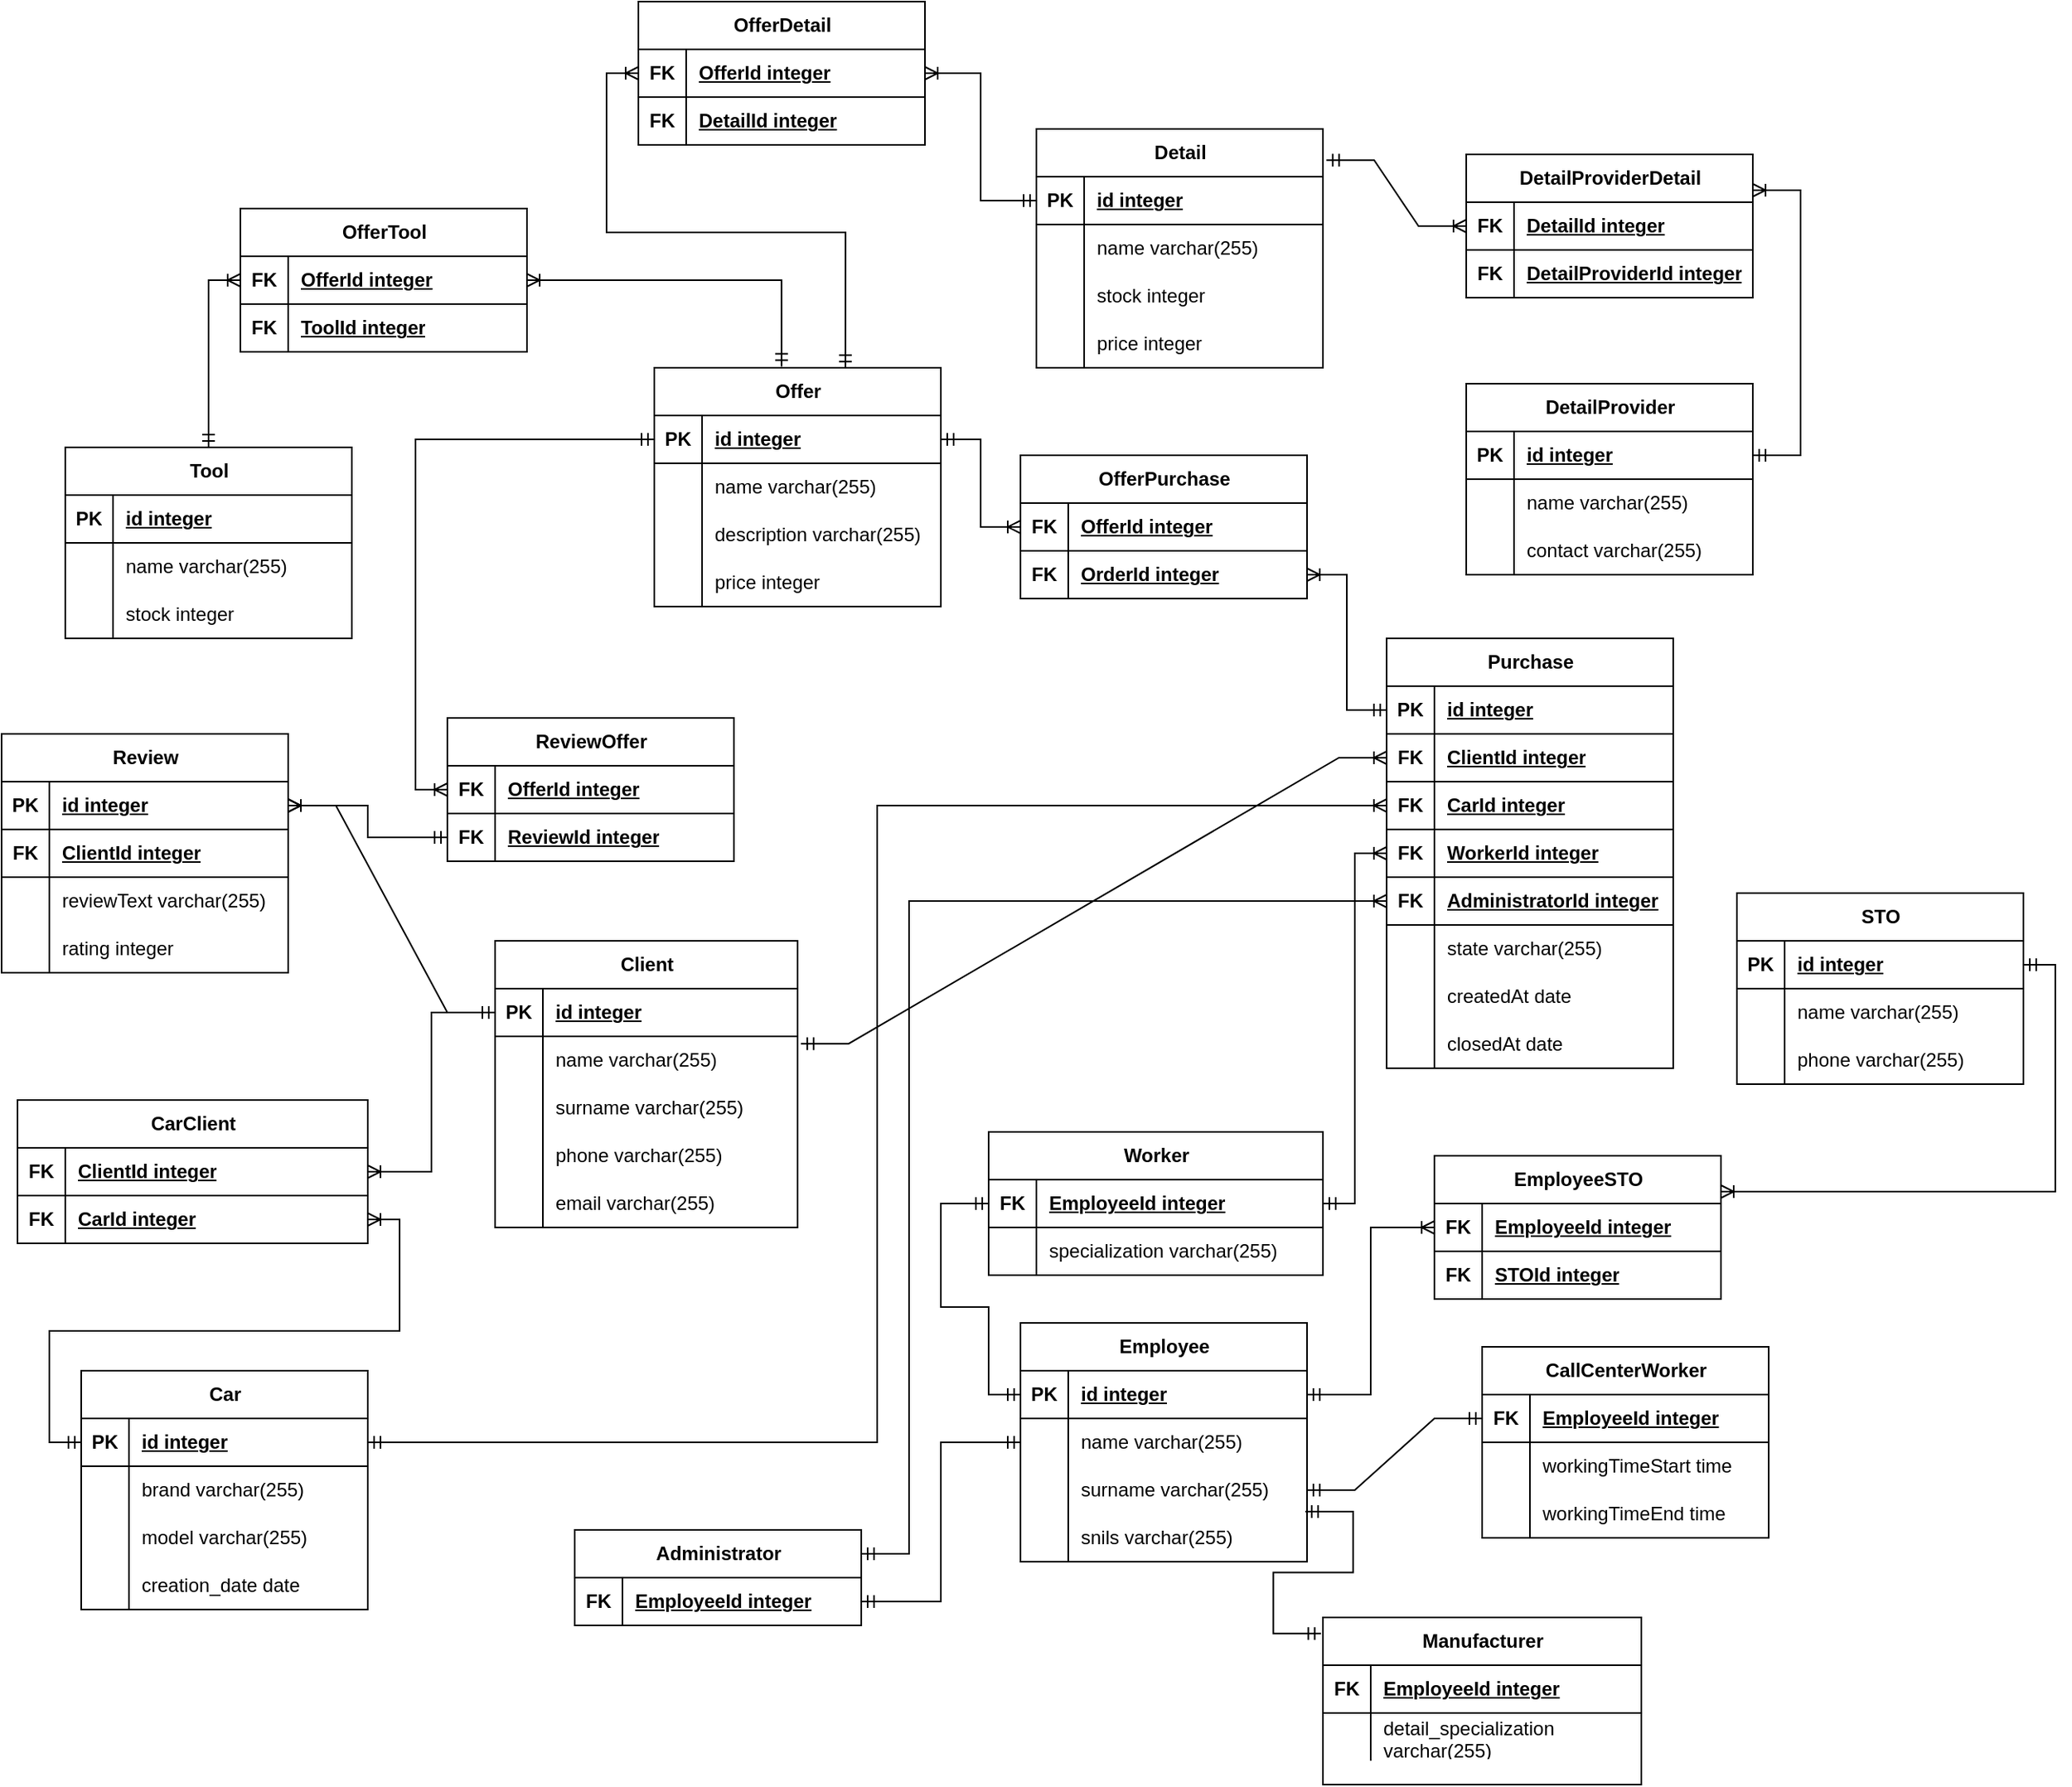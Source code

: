 <mxfile version="22.1.5" type="device">
  <diagram name="Страница — 1" id="USEmHAJxvi4rP5MgSZYt">
    <mxGraphModel dx="2328" dy="1994" grid="1" gridSize="10" guides="1" tooltips="1" connect="1" arrows="1" fold="1" page="1" pageScale="1" pageWidth="827" pageHeight="1169" math="0" shadow="0">
      <root>
        <mxCell id="0" />
        <mxCell id="1" parent="0" />
        <mxCell id="S0hsr5T0_kcNTuHbc3Hi-5" value="Employee" style="shape=table;startSize=30;container=1;collapsible=1;childLayout=tableLayout;fixedRows=1;rowLines=0;fontStyle=1;align=center;resizeLast=1;html=1;" parent="1" vertex="1">
          <mxGeometry x="300" y="150" width="180" height="150" as="geometry" />
        </mxCell>
        <mxCell id="S0hsr5T0_kcNTuHbc3Hi-6" value="" style="shape=tableRow;horizontal=0;startSize=0;swimlaneHead=0;swimlaneBody=0;fillColor=none;collapsible=0;dropTarget=0;points=[[0,0.5],[1,0.5]];portConstraint=eastwest;top=0;left=0;right=0;bottom=1;" parent="S0hsr5T0_kcNTuHbc3Hi-5" vertex="1">
          <mxGeometry y="30" width="180" height="30" as="geometry" />
        </mxCell>
        <mxCell id="S0hsr5T0_kcNTuHbc3Hi-7" value="PK" style="shape=partialRectangle;connectable=0;fillColor=none;top=0;left=0;bottom=0;right=0;fontStyle=1;overflow=hidden;whiteSpace=wrap;html=1;" parent="S0hsr5T0_kcNTuHbc3Hi-6" vertex="1">
          <mxGeometry width="30" height="30" as="geometry">
            <mxRectangle width="30" height="30" as="alternateBounds" />
          </mxGeometry>
        </mxCell>
        <mxCell id="S0hsr5T0_kcNTuHbc3Hi-8" value="id integer" style="shape=partialRectangle;connectable=0;fillColor=none;top=0;left=0;bottom=0;right=0;align=left;spacingLeft=6;fontStyle=5;overflow=hidden;whiteSpace=wrap;html=1;" parent="S0hsr5T0_kcNTuHbc3Hi-6" vertex="1">
          <mxGeometry x="30" width="150" height="30" as="geometry">
            <mxRectangle width="150" height="30" as="alternateBounds" />
          </mxGeometry>
        </mxCell>
        <mxCell id="S0hsr5T0_kcNTuHbc3Hi-9" value="" style="shape=tableRow;horizontal=0;startSize=0;swimlaneHead=0;swimlaneBody=0;fillColor=none;collapsible=0;dropTarget=0;points=[[0,0.5],[1,0.5]];portConstraint=eastwest;top=0;left=0;right=0;bottom=0;" parent="S0hsr5T0_kcNTuHbc3Hi-5" vertex="1">
          <mxGeometry y="60" width="180" height="30" as="geometry" />
        </mxCell>
        <mxCell id="S0hsr5T0_kcNTuHbc3Hi-10" value="" style="shape=partialRectangle;connectable=0;fillColor=none;top=0;left=0;bottom=0;right=0;editable=1;overflow=hidden;whiteSpace=wrap;html=1;" parent="S0hsr5T0_kcNTuHbc3Hi-9" vertex="1">
          <mxGeometry width="30" height="30" as="geometry">
            <mxRectangle width="30" height="30" as="alternateBounds" />
          </mxGeometry>
        </mxCell>
        <mxCell id="S0hsr5T0_kcNTuHbc3Hi-11" value="name varchar(255)&lt;span id=&quot;docs-internal-guid-81fa8ec4-7fff-38d9-78bd-121a1038787f&quot;&gt;&lt;/span&gt;&lt;span id=&quot;docs-internal-guid-81fa8ec4-7fff-38d9-78bd-121a1038787f&quot;&gt;&lt;/span&gt;&lt;span id=&quot;docs-internal-guid-81fa8ec4-7fff-38d9-78bd-121a1038787f&quot;&gt;&lt;/span&gt;" style="shape=partialRectangle;connectable=0;fillColor=none;top=0;left=0;bottom=0;right=0;align=left;spacingLeft=6;overflow=hidden;whiteSpace=wrap;html=1;" parent="S0hsr5T0_kcNTuHbc3Hi-9" vertex="1">
          <mxGeometry x="30" width="150" height="30" as="geometry">
            <mxRectangle width="150" height="30" as="alternateBounds" />
          </mxGeometry>
        </mxCell>
        <mxCell id="S0hsr5T0_kcNTuHbc3Hi-21" value="" style="shape=tableRow;horizontal=0;startSize=0;swimlaneHead=0;swimlaneBody=0;fillColor=none;collapsible=0;dropTarget=0;points=[[0,0.5],[1,0.5]];portConstraint=eastwest;top=0;left=0;right=0;bottom=0;" parent="S0hsr5T0_kcNTuHbc3Hi-5" vertex="1">
          <mxGeometry y="90" width="180" height="30" as="geometry" />
        </mxCell>
        <mxCell id="S0hsr5T0_kcNTuHbc3Hi-22" value="" style="shape=partialRectangle;connectable=0;fillColor=none;top=0;left=0;bottom=0;right=0;editable=1;overflow=hidden;whiteSpace=wrap;html=1;" parent="S0hsr5T0_kcNTuHbc3Hi-21" vertex="1">
          <mxGeometry width="30" height="30" as="geometry">
            <mxRectangle width="30" height="30" as="alternateBounds" />
          </mxGeometry>
        </mxCell>
        <mxCell id="S0hsr5T0_kcNTuHbc3Hi-23" value="surname varchar(255)" style="shape=partialRectangle;connectable=0;fillColor=none;top=0;left=0;bottom=0;right=0;align=left;spacingLeft=6;overflow=hidden;whiteSpace=wrap;html=1;" parent="S0hsr5T0_kcNTuHbc3Hi-21" vertex="1">
          <mxGeometry x="30" width="150" height="30" as="geometry">
            <mxRectangle width="150" height="30" as="alternateBounds" />
          </mxGeometry>
        </mxCell>
        <mxCell id="S0hsr5T0_kcNTuHbc3Hi-72" value="" style="shape=tableRow;horizontal=0;startSize=0;swimlaneHead=0;swimlaneBody=0;fillColor=none;collapsible=0;dropTarget=0;points=[[0,0.5],[1,0.5]];portConstraint=eastwest;top=0;left=0;right=0;bottom=0;" parent="S0hsr5T0_kcNTuHbc3Hi-5" vertex="1">
          <mxGeometry y="120" width="180" height="30" as="geometry" />
        </mxCell>
        <mxCell id="S0hsr5T0_kcNTuHbc3Hi-73" value="" style="shape=partialRectangle;connectable=0;fillColor=none;top=0;left=0;bottom=0;right=0;editable=1;overflow=hidden;whiteSpace=wrap;html=1;" parent="S0hsr5T0_kcNTuHbc3Hi-72" vertex="1">
          <mxGeometry width="30" height="30" as="geometry">
            <mxRectangle width="30" height="30" as="alternateBounds" />
          </mxGeometry>
        </mxCell>
        <mxCell id="S0hsr5T0_kcNTuHbc3Hi-74" value="snils varchar(255)&lt;span id=&quot;docs-internal-guid-81fa8ec4-7fff-38d9-78bd-121a1038787f&quot;&gt;&lt;/span&gt;&lt;span id=&quot;docs-internal-guid-81fa8ec4-7fff-38d9-78bd-121a1038787f&quot;&gt;&lt;/span&gt;&lt;span id=&quot;docs-internal-guid-81fa8ec4-7fff-38d9-78bd-121a1038787f&quot;&gt;&lt;/span&gt;" style="shape=partialRectangle;connectable=0;fillColor=none;top=0;left=0;bottom=0;right=0;align=left;spacingLeft=6;overflow=hidden;whiteSpace=wrap;html=1;" parent="S0hsr5T0_kcNTuHbc3Hi-72" vertex="1">
          <mxGeometry x="30" width="150" height="30" as="geometry">
            <mxRectangle width="150" height="30" as="alternateBounds" />
          </mxGeometry>
        </mxCell>
        <mxCell id="S0hsr5T0_kcNTuHbc3Hi-24" value="Client" style="shape=table;startSize=30;container=1;collapsible=1;childLayout=tableLayout;fixedRows=1;rowLines=0;fontStyle=1;align=center;resizeLast=1;html=1;" parent="1" vertex="1">
          <mxGeometry x="-30" y="-90" width="190" height="180" as="geometry" />
        </mxCell>
        <mxCell id="S0hsr5T0_kcNTuHbc3Hi-25" value="" style="shape=tableRow;horizontal=0;startSize=0;swimlaneHead=0;swimlaneBody=0;fillColor=none;collapsible=0;dropTarget=0;points=[[0,0.5],[1,0.5]];portConstraint=eastwest;top=0;left=0;right=0;bottom=1;" parent="S0hsr5T0_kcNTuHbc3Hi-24" vertex="1">
          <mxGeometry y="30" width="190" height="30" as="geometry" />
        </mxCell>
        <mxCell id="S0hsr5T0_kcNTuHbc3Hi-26" value="PK" style="shape=partialRectangle;connectable=0;fillColor=none;top=0;left=0;bottom=0;right=0;fontStyle=1;overflow=hidden;whiteSpace=wrap;html=1;" parent="S0hsr5T0_kcNTuHbc3Hi-25" vertex="1">
          <mxGeometry width="30" height="30" as="geometry">
            <mxRectangle width="30" height="30" as="alternateBounds" />
          </mxGeometry>
        </mxCell>
        <mxCell id="S0hsr5T0_kcNTuHbc3Hi-27" value="id integer" style="shape=partialRectangle;connectable=0;fillColor=none;top=0;left=0;bottom=0;right=0;align=left;spacingLeft=6;fontStyle=5;overflow=hidden;whiteSpace=wrap;html=1;" parent="S0hsr5T0_kcNTuHbc3Hi-25" vertex="1">
          <mxGeometry x="30" width="160" height="30" as="geometry">
            <mxRectangle width="160" height="30" as="alternateBounds" />
          </mxGeometry>
        </mxCell>
        <mxCell id="S0hsr5T0_kcNTuHbc3Hi-28" value="" style="shape=tableRow;horizontal=0;startSize=0;swimlaneHead=0;swimlaneBody=0;fillColor=none;collapsible=0;dropTarget=0;points=[[0,0.5],[1,0.5]];portConstraint=eastwest;top=0;left=0;right=0;bottom=0;" parent="S0hsr5T0_kcNTuHbc3Hi-24" vertex="1">
          <mxGeometry y="60" width="190" height="30" as="geometry" />
        </mxCell>
        <mxCell id="S0hsr5T0_kcNTuHbc3Hi-29" value="" style="shape=partialRectangle;connectable=0;fillColor=none;top=0;left=0;bottom=0;right=0;editable=1;overflow=hidden;whiteSpace=wrap;html=1;" parent="S0hsr5T0_kcNTuHbc3Hi-28" vertex="1">
          <mxGeometry width="30" height="30" as="geometry">
            <mxRectangle width="30" height="30" as="alternateBounds" />
          </mxGeometry>
        </mxCell>
        <mxCell id="S0hsr5T0_kcNTuHbc3Hi-30" value="name varchar(255)&lt;span id=&quot;docs-internal-guid-81fa8ec4-7fff-38d9-78bd-121a1038787f&quot;&gt;&lt;/span&gt;&lt;span id=&quot;docs-internal-guid-81fa8ec4-7fff-38d9-78bd-121a1038787f&quot;&gt;&lt;/span&gt;&lt;span id=&quot;docs-internal-guid-81fa8ec4-7fff-38d9-78bd-121a1038787f&quot;&gt;&lt;/span&gt;" style="shape=partialRectangle;connectable=0;fillColor=none;top=0;left=0;bottom=0;right=0;align=left;spacingLeft=6;overflow=hidden;whiteSpace=wrap;html=1;" parent="S0hsr5T0_kcNTuHbc3Hi-28" vertex="1">
          <mxGeometry x="30" width="160" height="30" as="geometry">
            <mxRectangle width="160" height="30" as="alternateBounds" />
          </mxGeometry>
        </mxCell>
        <mxCell id="S0hsr5T0_kcNTuHbc3Hi-31" value="" style="shape=tableRow;horizontal=0;startSize=0;swimlaneHead=0;swimlaneBody=0;fillColor=none;collapsible=0;dropTarget=0;points=[[0,0.5],[1,0.5]];portConstraint=eastwest;top=0;left=0;right=0;bottom=0;" parent="S0hsr5T0_kcNTuHbc3Hi-24" vertex="1">
          <mxGeometry y="90" width="190" height="30" as="geometry" />
        </mxCell>
        <mxCell id="S0hsr5T0_kcNTuHbc3Hi-32" value="" style="shape=partialRectangle;connectable=0;fillColor=none;top=0;left=0;bottom=0;right=0;editable=1;overflow=hidden;whiteSpace=wrap;html=1;" parent="S0hsr5T0_kcNTuHbc3Hi-31" vertex="1">
          <mxGeometry width="30" height="30" as="geometry">
            <mxRectangle width="30" height="30" as="alternateBounds" />
          </mxGeometry>
        </mxCell>
        <mxCell id="S0hsr5T0_kcNTuHbc3Hi-33" value="surname varchar(255)" style="shape=partialRectangle;connectable=0;fillColor=none;top=0;left=0;bottom=0;right=0;align=left;spacingLeft=6;overflow=hidden;whiteSpace=wrap;html=1;" parent="S0hsr5T0_kcNTuHbc3Hi-31" vertex="1">
          <mxGeometry x="30" width="160" height="30" as="geometry">
            <mxRectangle width="160" height="30" as="alternateBounds" />
          </mxGeometry>
        </mxCell>
        <mxCell id="S0hsr5T0_kcNTuHbc3Hi-34" value="" style="shape=tableRow;horizontal=0;startSize=0;swimlaneHead=0;swimlaneBody=0;fillColor=none;collapsible=0;dropTarget=0;points=[[0,0.5],[1,0.5]];portConstraint=eastwest;top=0;left=0;right=0;bottom=0;" parent="S0hsr5T0_kcNTuHbc3Hi-24" vertex="1">
          <mxGeometry y="120" width="190" height="30" as="geometry" />
        </mxCell>
        <mxCell id="S0hsr5T0_kcNTuHbc3Hi-35" value="" style="shape=partialRectangle;connectable=0;fillColor=none;top=0;left=0;bottom=0;right=0;editable=1;overflow=hidden;whiteSpace=wrap;html=1;" parent="S0hsr5T0_kcNTuHbc3Hi-34" vertex="1">
          <mxGeometry width="30" height="30" as="geometry">
            <mxRectangle width="30" height="30" as="alternateBounds" />
          </mxGeometry>
        </mxCell>
        <mxCell id="S0hsr5T0_kcNTuHbc3Hi-36" value="phone varchar(255)" style="shape=partialRectangle;connectable=0;fillColor=none;top=0;left=0;bottom=0;right=0;align=left;spacingLeft=6;overflow=hidden;whiteSpace=wrap;html=1;" parent="S0hsr5T0_kcNTuHbc3Hi-34" vertex="1">
          <mxGeometry x="30" width="160" height="30" as="geometry">
            <mxRectangle width="160" height="30" as="alternateBounds" />
          </mxGeometry>
        </mxCell>
        <mxCell id="S0hsr5T0_kcNTuHbc3Hi-37" value="" style="shape=tableRow;horizontal=0;startSize=0;swimlaneHead=0;swimlaneBody=0;fillColor=none;collapsible=0;dropTarget=0;points=[[0,0.5],[1,0.5]];portConstraint=eastwest;top=0;left=0;right=0;bottom=0;" parent="S0hsr5T0_kcNTuHbc3Hi-24" vertex="1">
          <mxGeometry y="150" width="190" height="30" as="geometry" />
        </mxCell>
        <mxCell id="S0hsr5T0_kcNTuHbc3Hi-38" value="" style="shape=partialRectangle;connectable=0;fillColor=none;top=0;left=0;bottom=0;right=0;editable=1;overflow=hidden;whiteSpace=wrap;html=1;" parent="S0hsr5T0_kcNTuHbc3Hi-37" vertex="1">
          <mxGeometry width="30" height="30" as="geometry">
            <mxRectangle width="30" height="30" as="alternateBounds" />
          </mxGeometry>
        </mxCell>
        <mxCell id="S0hsr5T0_kcNTuHbc3Hi-39" value="email varchar(255)" style="shape=partialRectangle;connectable=0;fillColor=none;top=0;left=0;bottom=0;right=0;align=left;spacingLeft=6;overflow=hidden;whiteSpace=wrap;html=1;" parent="S0hsr5T0_kcNTuHbc3Hi-37" vertex="1">
          <mxGeometry x="30" width="160" height="30" as="geometry">
            <mxRectangle width="160" height="30" as="alternateBounds" />
          </mxGeometry>
        </mxCell>
        <mxCell id="S0hsr5T0_kcNTuHbc3Hi-62" value="Worker" style="shape=table;startSize=30;container=1;collapsible=1;childLayout=tableLayout;fixedRows=1;rowLines=0;fontStyle=1;align=center;resizeLast=1;html=1;" parent="1" vertex="1">
          <mxGeometry x="280" y="30" width="210" height="90" as="geometry">
            <mxRectangle x="234" y="410" width="100" height="30" as="alternateBounds" />
          </mxGeometry>
        </mxCell>
        <mxCell id="S0hsr5T0_kcNTuHbc3Hi-63" value="" style="shape=tableRow;horizontal=0;startSize=0;swimlaneHead=0;swimlaneBody=0;fillColor=none;collapsible=0;dropTarget=0;points=[[0,0.5],[1,0.5]];portConstraint=eastwest;top=0;left=0;right=0;bottom=1;" parent="S0hsr5T0_kcNTuHbc3Hi-62" vertex="1">
          <mxGeometry y="30" width="210" height="30" as="geometry" />
        </mxCell>
        <mxCell id="S0hsr5T0_kcNTuHbc3Hi-64" value="FK" style="shape=partialRectangle;connectable=0;fillColor=none;top=0;left=0;bottom=0;right=0;fontStyle=1;overflow=hidden;whiteSpace=wrap;html=1;" parent="S0hsr5T0_kcNTuHbc3Hi-63" vertex="1">
          <mxGeometry width="30" height="30" as="geometry">
            <mxRectangle width="30" height="30" as="alternateBounds" />
          </mxGeometry>
        </mxCell>
        <mxCell id="S0hsr5T0_kcNTuHbc3Hi-65" value="EmployeeId integer" style="shape=partialRectangle;connectable=0;fillColor=none;top=0;left=0;bottom=0;right=0;align=left;spacingLeft=6;fontStyle=5;overflow=hidden;whiteSpace=wrap;html=1;" parent="S0hsr5T0_kcNTuHbc3Hi-63" vertex="1">
          <mxGeometry x="30" width="180" height="30" as="geometry">
            <mxRectangle width="180" height="30" as="alternateBounds" />
          </mxGeometry>
        </mxCell>
        <mxCell id="S0hsr5T0_kcNTuHbc3Hi-66" value="" style="shape=tableRow;horizontal=0;startSize=0;swimlaneHead=0;swimlaneBody=0;fillColor=none;collapsible=0;dropTarget=0;points=[[0,0.5],[1,0.5]];portConstraint=eastwest;top=0;left=0;right=0;bottom=0;" parent="S0hsr5T0_kcNTuHbc3Hi-62" vertex="1">
          <mxGeometry y="60" width="210" height="30" as="geometry" />
        </mxCell>
        <mxCell id="S0hsr5T0_kcNTuHbc3Hi-67" value="" style="shape=partialRectangle;connectable=0;fillColor=none;top=0;left=0;bottom=0;right=0;editable=1;overflow=hidden;whiteSpace=wrap;html=1;" parent="S0hsr5T0_kcNTuHbc3Hi-66" vertex="1">
          <mxGeometry width="30" height="30" as="geometry">
            <mxRectangle width="30" height="30" as="alternateBounds" />
          </mxGeometry>
        </mxCell>
        <mxCell id="S0hsr5T0_kcNTuHbc3Hi-68" value="specialization varchar(255)&lt;span id=&quot;docs-internal-guid-81fa8ec4-7fff-38d9-78bd-121a1038787f&quot;&gt;&lt;/span&gt;&lt;span id=&quot;docs-internal-guid-81fa8ec4-7fff-38d9-78bd-121a1038787f&quot;&gt;&lt;/span&gt;&lt;span id=&quot;docs-internal-guid-81fa8ec4-7fff-38d9-78bd-121a1038787f&quot;&gt;&lt;/span&gt;" style="shape=partialRectangle;connectable=0;fillColor=none;top=0;left=0;bottom=0;right=0;align=left;spacingLeft=6;overflow=hidden;whiteSpace=wrap;html=1;" parent="S0hsr5T0_kcNTuHbc3Hi-66" vertex="1">
          <mxGeometry x="30" width="180" height="30" as="geometry">
            <mxRectangle width="180" height="30" as="alternateBounds" />
          </mxGeometry>
        </mxCell>
        <mxCell id="S0hsr5T0_kcNTuHbc3Hi-77" value="Administrator" style="shape=table;startSize=30;container=1;collapsible=1;childLayout=tableLayout;fixedRows=1;rowLines=0;fontStyle=1;align=center;resizeLast=1;html=1;" parent="1" vertex="1">
          <mxGeometry x="20" y="280" width="180" height="60" as="geometry" />
        </mxCell>
        <mxCell id="S0hsr5T0_kcNTuHbc3Hi-78" value="" style="shape=tableRow;horizontal=0;startSize=0;swimlaneHead=0;swimlaneBody=0;fillColor=none;collapsible=0;dropTarget=0;points=[[0,0.5],[1,0.5]];portConstraint=eastwest;top=0;left=0;right=0;bottom=1;" parent="S0hsr5T0_kcNTuHbc3Hi-77" vertex="1">
          <mxGeometry y="30" width="180" height="30" as="geometry" />
        </mxCell>
        <mxCell id="S0hsr5T0_kcNTuHbc3Hi-79" value="FK" style="shape=partialRectangle;connectable=0;fillColor=none;top=0;left=0;bottom=0;right=0;fontStyle=1;overflow=hidden;whiteSpace=wrap;html=1;" parent="S0hsr5T0_kcNTuHbc3Hi-78" vertex="1">
          <mxGeometry width="30" height="30" as="geometry">
            <mxRectangle width="30" height="30" as="alternateBounds" />
          </mxGeometry>
        </mxCell>
        <mxCell id="S0hsr5T0_kcNTuHbc3Hi-80" value="EmployeeId integer" style="shape=partialRectangle;connectable=0;fillColor=none;top=0;left=0;bottom=0;right=0;align=left;spacingLeft=6;fontStyle=5;overflow=hidden;whiteSpace=wrap;html=1;" parent="S0hsr5T0_kcNTuHbc3Hi-78" vertex="1">
          <mxGeometry x="30" width="150" height="30" as="geometry">
            <mxRectangle width="150" height="30" as="alternateBounds" />
          </mxGeometry>
        </mxCell>
        <mxCell id="S0hsr5T0_kcNTuHbc3Hi-87" value="CallCenterWorker" style="shape=table;startSize=30;container=1;collapsible=1;childLayout=tableLayout;fixedRows=1;rowLines=0;fontStyle=1;align=center;resizeLast=1;html=1;" parent="1" vertex="1">
          <mxGeometry x="590" y="165" width="180" height="120" as="geometry" />
        </mxCell>
        <mxCell id="S0hsr5T0_kcNTuHbc3Hi-88" value="" style="shape=tableRow;horizontal=0;startSize=0;swimlaneHead=0;swimlaneBody=0;fillColor=none;collapsible=0;dropTarget=0;points=[[0,0.5],[1,0.5]];portConstraint=eastwest;top=0;left=0;right=0;bottom=1;" parent="S0hsr5T0_kcNTuHbc3Hi-87" vertex="1">
          <mxGeometry y="30" width="180" height="30" as="geometry" />
        </mxCell>
        <mxCell id="S0hsr5T0_kcNTuHbc3Hi-89" value="FK" style="shape=partialRectangle;connectable=0;fillColor=none;top=0;left=0;bottom=0;right=0;fontStyle=1;overflow=hidden;whiteSpace=wrap;html=1;" parent="S0hsr5T0_kcNTuHbc3Hi-88" vertex="1">
          <mxGeometry width="30" height="30" as="geometry">
            <mxRectangle width="30" height="30" as="alternateBounds" />
          </mxGeometry>
        </mxCell>
        <mxCell id="S0hsr5T0_kcNTuHbc3Hi-90" value="EmployeeId integer" style="shape=partialRectangle;connectable=0;fillColor=none;top=0;left=0;bottom=0;right=0;align=left;spacingLeft=6;fontStyle=5;overflow=hidden;whiteSpace=wrap;html=1;" parent="S0hsr5T0_kcNTuHbc3Hi-88" vertex="1">
          <mxGeometry x="30" width="150" height="30" as="geometry">
            <mxRectangle width="150" height="30" as="alternateBounds" />
          </mxGeometry>
        </mxCell>
        <mxCell id="S0hsr5T0_kcNTuHbc3Hi-91" value="" style="shape=tableRow;horizontal=0;startSize=0;swimlaneHead=0;swimlaneBody=0;fillColor=none;collapsible=0;dropTarget=0;points=[[0,0.5],[1,0.5]];portConstraint=eastwest;top=0;left=0;right=0;bottom=0;" parent="S0hsr5T0_kcNTuHbc3Hi-87" vertex="1">
          <mxGeometry y="60" width="180" height="30" as="geometry" />
        </mxCell>
        <mxCell id="S0hsr5T0_kcNTuHbc3Hi-92" value="" style="shape=partialRectangle;connectable=0;fillColor=none;top=0;left=0;bottom=0;right=0;editable=1;overflow=hidden;whiteSpace=wrap;html=1;" parent="S0hsr5T0_kcNTuHbc3Hi-91" vertex="1">
          <mxGeometry width="30" height="30" as="geometry">
            <mxRectangle width="30" height="30" as="alternateBounds" />
          </mxGeometry>
        </mxCell>
        <mxCell id="S0hsr5T0_kcNTuHbc3Hi-93" value="workingTimeStart time&amp;nbsp;&lt;span id=&quot;docs-internal-guid-81fa8ec4-7fff-38d9-78bd-121a1038787f&quot;&gt;&lt;/span&gt;" style="shape=partialRectangle;connectable=0;fillColor=none;top=0;left=0;bottom=0;right=0;align=left;spacingLeft=6;overflow=hidden;whiteSpace=wrap;html=1;" parent="S0hsr5T0_kcNTuHbc3Hi-91" vertex="1">
          <mxGeometry x="30" width="150" height="30" as="geometry">
            <mxRectangle width="150" height="30" as="alternateBounds" />
          </mxGeometry>
        </mxCell>
        <mxCell id="biuzs_AuMng2pUQEg5TP-27" value="" style="shape=tableRow;horizontal=0;startSize=0;swimlaneHead=0;swimlaneBody=0;fillColor=none;collapsible=0;dropTarget=0;points=[[0,0.5],[1,0.5]];portConstraint=eastwest;top=0;left=0;right=0;bottom=0;" parent="S0hsr5T0_kcNTuHbc3Hi-87" vertex="1">
          <mxGeometry y="90" width="180" height="30" as="geometry" />
        </mxCell>
        <mxCell id="biuzs_AuMng2pUQEg5TP-28" value="" style="shape=partialRectangle;connectable=0;fillColor=none;top=0;left=0;bottom=0;right=0;editable=1;overflow=hidden;whiteSpace=wrap;html=1;" parent="biuzs_AuMng2pUQEg5TP-27" vertex="1">
          <mxGeometry width="30" height="30" as="geometry">
            <mxRectangle width="30" height="30" as="alternateBounds" />
          </mxGeometry>
        </mxCell>
        <mxCell id="biuzs_AuMng2pUQEg5TP-29" value="workingTimeEnd time&amp;nbsp;&lt;span id=&quot;docs-internal-guid-81fa8ec4-7fff-38d9-78bd-121a1038787f&quot;&gt;&lt;/span&gt;" style="shape=partialRectangle;connectable=0;fillColor=none;top=0;left=0;bottom=0;right=0;align=left;spacingLeft=6;overflow=hidden;whiteSpace=wrap;html=1;" parent="biuzs_AuMng2pUQEg5TP-27" vertex="1">
          <mxGeometry x="30" width="150" height="30" as="geometry">
            <mxRectangle width="150" height="30" as="alternateBounds" />
          </mxGeometry>
        </mxCell>
        <mxCell id="S0hsr5T0_kcNTuHbc3Hi-107" value="Manufacturer" style="shape=table;startSize=30;container=1;collapsible=1;childLayout=tableLayout;fixedRows=1;rowLines=0;fontStyle=1;align=center;resizeLast=1;html=1;" parent="1" vertex="1">
          <mxGeometry x="490" y="335" width="200" height="105" as="geometry" />
        </mxCell>
        <mxCell id="S0hsr5T0_kcNTuHbc3Hi-108" value="" style="shape=tableRow;horizontal=0;startSize=0;swimlaneHead=0;swimlaneBody=0;fillColor=none;collapsible=0;dropTarget=0;points=[[0,0.5],[1,0.5]];portConstraint=eastwest;top=0;left=0;right=0;bottom=1;" parent="S0hsr5T0_kcNTuHbc3Hi-107" vertex="1">
          <mxGeometry y="30" width="200" height="30" as="geometry" />
        </mxCell>
        <mxCell id="S0hsr5T0_kcNTuHbc3Hi-109" value="FK" style="shape=partialRectangle;connectable=0;fillColor=none;top=0;left=0;bottom=0;right=0;fontStyle=1;overflow=hidden;whiteSpace=wrap;html=1;" parent="S0hsr5T0_kcNTuHbc3Hi-108" vertex="1">
          <mxGeometry width="30" height="30" as="geometry">
            <mxRectangle width="30" height="30" as="alternateBounds" />
          </mxGeometry>
        </mxCell>
        <mxCell id="S0hsr5T0_kcNTuHbc3Hi-110" value="EmployeeId integer" style="shape=partialRectangle;connectable=0;fillColor=none;top=0;left=0;bottom=0;right=0;align=left;spacingLeft=6;fontStyle=5;overflow=hidden;whiteSpace=wrap;html=1;" parent="S0hsr5T0_kcNTuHbc3Hi-108" vertex="1">
          <mxGeometry x="30" width="170" height="30" as="geometry">
            <mxRectangle width="170" height="30" as="alternateBounds" />
          </mxGeometry>
        </mxCell>
        <mxCell id="S0hsr5T0_kcNTuHbc3Hi-111" value="" style="shape=tableRow;horizontal=0;startSize=0;swimlaneHead=0;swimlaneBody=0;fillColor=none;collapsible=0;dropTarget=0;points=[[0,0.5],[1,0.5]];portConstraint=eastwest;top=0;left=0;right=0;bottom=0;" parent="S0hsr5T0_kcNTuHbc3Hi-107" vertex="1">
          <mxGeometry y="60" width="200" height="30" as="geometry" />
        </mxCell>
        <mxCell id="S0hsr5T0_kcNTuHbc3Hi-112" value="" style="shape=partialRectangle;connectable=0;fillColor=none;top=0;left=0;bottom=0;right=0;editable=1;overflow=hidden;whiteSpace=wrap;html=1;" parent="S0hsr5T0_kcNTuHbc3Hi-111" vertex="1">
          <mxGeometry width="30" height="30" as="geometry">
            <mxRectangle width="30" height="30" as="alternateBounds" />
          </mxGeometry>
        </mxCell>
        <mxCell id="S0hsr5T0_kcNTuHbc3Hi-113" value="detail_specialization varchar(255)&lt;span id=&quot;docs-internal-guid-81fa8ec4-7fff-38d9-78bd-121a1038787f&quot;&gt;&lt;/span&gt;" style="shape=partialRectangle;connectable=0;fillColor=none;top=0;left=0;bottom=0;right=0;align=left;spacingLeft=6;overflow=hidden;whiteSpace=wrap;html=1;" parent="S0hsr5T0_kcNTuHbc3Hi-111" vertex="1">
          <mxGeometry x="30" width="170" height="30" as="geometry">
            <mxRectangle width="170" height="30" as="alternateBounds" />
          </mxGeometry>
        </mxCell>
        <mxCell id="S0hsr5T0_kcNTuHbc3Hi-114" value="" style="edgeStyle=entityRelationEdgeStyle;fontSize=12;html=1;endArrow=ERmandOne;startArrow=ERmandOne;rounded=0;entryX=-0.006;entryY=0.096;entryDx=0;entryDy=0;entryPerimeter=0;exitX=0.994;exitY=-0.05;exitDx=0;exitDy=0;exitPerimeter=0;endFill=0;" parent="1" source="S0hsr5T0_kcNTuHbc3Hi-72" target="S0hsr5T0_kcNTuHbc3Hi-107" edge="1">
          <mxGeometry width="100" height="100" relative="1" as="geometry">
            <mxPoint x="380" y="225" as="sourcePoint" />
            <mxPoint x="172" y="344" as="targetPoint" />
            <Array as="points">
              <mxPoint x="330" y="330" />
              <mxPoint x="370" y="390" />
              <mxPoint x="580" y="640" />
              <mxPoint x="610" y="450" />
              <mxPoint x="390" y="450" />
            </Array>
          </mxGeometry>
        </mxCell>
        <mxCell id="S0hsr5T0_kcNTuHbc3Hi-115" value="" style="edgeStyle=entityRelationEdgeStyle;fontSize=12;html=1;endArrow=ERmandOne;startArrow=ERmandOne;rounded=0;exitX=1;exitY=0.5;exitDx=0;exitDy=0;endFill=0;" parent="1" source="S0hsr5T0_kcNTuHbc3Hi-21" target="S0hsr5T0_kcNTuHbc3Hi-88" edge="1">
          <mxGeometry width="100" height="100" relative="1" as="geometry">
            <mxPoint x="550" y="215" as="sourcePoint" />
            <mxPoint x="690" y="335" as="targetPoint" />
            <Array as="points">
              <mxPoint x="331" y="346" />
              <mxPoint x="371" y="406" />
              <mxPoint x="581" y="656" />
              <mxPoint x="611" y="466" />
              <mxPoint x="391" y="466" />
            </Array>
          </mxGeometry>
        </mxCell>
        <mxCell id="S0hsr5T0_kcNTuHbc3Hi-118" value="Car" style="shape=table;startSize=30;container=1;collapsible=1;childLayout=tableLayout;fixedRows=1;rowLines=0;fontStyle=1;align=center;resizeLast=1;html=1;" parent="1" vertex="1">
          <mxGeometry x="-290" y="180" width="180" height="150" as="geometry" />
        </mxCell>
        <mxCell id="S0hsr5T0_kcNTuHbc3Hi-119" value="" style="shape=tableRow;horizontal=0;startSize=0;swimlaneHead=0;swimlaneBody=0;fillColor=none;collapsible=0;dropTarget=0;points=[[0,0.5],[1,0.5]];portConstraint=eastwest;top=0;left=0;right=0;bottom=1;" parent="S0hsr5T0_kcNTuHbc3Hi-118" vertex="1">
          <mxGeometry y="30" width="180" height="30" as="geometry" />
        </mxCell>
        <mxCell id="S0hsr5T0_kcNTuHbc3Hi-120" value="PK" style="shape=partialRectangle;connectable=0;fillColor=none;top=0;left=0;bottom=0;right=0;fontStyle=1;overflow=hidden;whiteSpace=wrap;html=1;" parent="S0hsr5T0_kcNTuHbc3Hi-119" vertex="1">
          <mxGeometry width="30" height="30" as="geometry">
            <mxRectangle width="30" height="30" as="alternateBounds" />
          </mxGeometry>
        </mxCell>
        <mxCell id="S0hsr5T0_kcNTuHbc3Hi-121" value="id integer" style="shape=partialRectangle;connectable=0;fillColor=none;top=0;left=0;bottom=0;right=0;align=left;spacingLeft=6;fontStyle=5;overflow=hidden;whiteSpace=wrap;html=1;" parent="S0hsr5T0_kcNTuHbc3Hi-119" vertex="1">
          <mxGeometry x="30" width="150" height="30" as="geometry">
            <mxRectangle width="150" height="30" as="alternateBounds" />
          </mxGeometry>
        </mxCell>
        <mxCell id="S0hsr5T0_kcNTuHbc3Hi-122" value="" style="shape=tableRow;horizontal=0;startSize=0;swimlaneHead=0;swimlaneBody=0;fillColor=none;collapsible=0;dropTarget=0;points=[[0,0.5],[1,0.5]];portConstraint=eastwest;top=0;left=0;right=0;bottom=0;" parent="S0hsr5T0_kcNTuHbc3Hi-118" vertex="1">
          <mxGeometry y="60" width="180" height="30" as="geometry" />
        </mxCell>
        <mxCell id="S0hsr5T0_kcNTuHbc3Hi-123" value="" style="shape=partialRectangle;connectable=0;fillColor=none;top=0;left=0;bottom=0;right=0;editable=1;overflow=hidden;whiteSpace=wrap;html=1;" parent="S0hsr5T0_kcNTuHbc3Hi-122" vertex="1">
          <mxGeometry width="30" height="30" as="geometry">
            <mxRectangle width="30" height="30" as="alternateBounds" />
          </mxGeometry>
        </mxCell>
        <mxCell id="S0hsr5T0_kcNTuHbc3Hi-124" value="brand varchar(255)" style="shape=partialRectangle;connectable=0;fillColor=none;top=0;left=0;bottom=0;right=0;align=left;spacingLeft=6;overflow=hidden;whiteSpace=wrap;html=1;" parent="S0hsr5T0_kcNTuHbc3Hi-122" vertex="1">
          <mxGeometry x="30" width="150" height="30" as="geometry">
            <mxRectangle width="150" height="30" as="alternateBounds" />
          </mxGeometry>
        </mxCell>
        <mxCell id="S0hsr5T0_kcNTuHbc3Hi-125" value="" style="shape=tableRow;horizontal=0;startSize=0;swimlaneHead=0;swimlaneBody=0;fillColor=none;collapsible=0;dropTarget=0;points=[[0,0.5],[1,0.5]];portConstraint=eastwest;top=0;left=0;right=0;bottom=0;" parent="S0hsr5T0_kcNTuHbc3Hi-118" vertex="1">
          <mxGeometry y="90" width="180" height="30" as="geometry" />
        </mxCell>
        <mxCell id="S0hsr5T0_kcNTuHbc3Hi-126" value="" style="shape=partialRectangle;connectable=0;fillColor=none;top=0;left=0;bottom=0;right=0;editable=1;overflow=hidden;whiteSpace=wrap;html=1;" parent="S0hsr5T0_kcNTuHbc3Hi-125" vertex="1">
          <mxGeometry width="30" height="30" as="geometry">
            <mxRectangle width="30" height="30" as="alternateBounds" />
          </mxGeometry>
        </mxCell>
        <mxCell id="S0hsr5T0_kcNTuHbc3Hi-127" value="model varchar(255)" style="shape=partialRectangle;connectable=0;fillColor=none;top=0;left=0;bottom=0;right=0;align=left;spacingLeft=6;overflow=hidden;whiteSpace=wrap;html=1;" parent="S0hsr5T0_kcNTuHbc3Hi-125" vertex="1">
          <mxGeometry x="30" width="150" height="30" as="geometry">
            <mxRectangle width="150" height="30" as="alternateBounds" />
          </mxGeometry>
        </mxCell>
        <mxCell id="S0hsr5T0_kcNTuHbc3Hi-128" value="" style="shape=tableRow;horizontal=0;startSize=0;swimlaneHead=0;swimlaneBody=0;fillColor=none;collapsible=0;dropTarget=0;points=[[0,0.5],[1,0.5]];portConstraint=eastwest;top=0;left=0;right=0;bottom=0;" parent="S0hsr5T0_kcNTuHbc3Hi-118" vertex="1">
          <mxGeometry y="120" width="180" height="30" as="geometry" />
        </mxCell>
        <mxCell id="S0hsr5T0_kcNTuHbc3Hi-129" value="" style="shape=partialRectangle;connectable=0;fillColor=none;top=0;left=0;bottom=0;right=0;editable=1;overflow=hidden;whiteSpace=wrap;html=1;" parent="S0hsr5T0_kcNTuHbc3Hi-128" vertex="1">
          <mxGeometry width="30" height="30" as="geometry">
            <mxRectangle width="30" height="30" as="alternateBounds" />
          </mxGeometry>
        </mxCell>
        <mxCell id="S0hsr5T0_kcNTuHbc3Hi-130" value="creation_date date" style="shape=partialRectangle;connectable=0;fillColor=none;top=0;left=0;bottom=0;right=0;align=left;spacingLeft=6;overflow=hidden;whiteSpace=wrap;html=1;" parent="S0hsr5T0_kcNTuHbc3Hi-128" vertex="1">
          <mxGeometry x="30" width="150" height="30" as="geometry">
            <mxRectangle width="150" height="30" as="alternateBounds" />
          </mxGeometry>
        </mxCell>
        <mxCell id="S0hsr5T0_kcNTuHbc3Hi-135" value="STO" style="shape=table;startSize=30;container=1;collapsible=1;childLayout=tableLayout;fixedRows=1;rowLines=0;fontStyle=1;align=center;resizeLast=1;html=1;" parent="1" vertex="1">
          <mxGeometry x="750" y="-120" width="180" height="120" as="geometry" />
        </mxCell>
        <mxCell id="S0hsr5T0_kcNTuHbc3Hi-136" value="" style="shape=tableRow;horizontal=0;startSize=0;swimlaneHead=0;swimlaneBody=0;fillColor=none;collapsible=0;dropTarget=0;points=[[0,0.5],[1,0.5]];portConstraint=eastwest;top=0;left=0;right=0;bottom=1;" parent="S0hsr5T0_kcNTuHbc3Hi-135" vertex="1">
          <mxGeometry y="30" width="180" height="30" as="geometry" />
        </mxCell>
        <mxCell id="S0hsr5T0_kcNTuHbc3Hi-137" value="PK" style="shape=partialRectangle;connectable=0;fillColor=none;top=0;left=0;bottom=0;right=0;fontStyle=1;overflow=hidden;whiteSpace=wrap;html=1;" parent="S0hsr5T0_kcNTuHbc3Hi-136" vertex="1">
          <mxGeometry width="30" height="30" as="geometry">
            <mxRectangle width="30" height="30" as="alternateBounds" />
          </mxGeometry>
        </mxCell>
        <mxCell id="S0hsr5T0_kcNTuHbc3Hi-138" value="id integer" style="shape=partialRectangle;connectable=0;fillColor=none;top=0;left=0;bottom=0;right=0;align=left;spacingLeft=6;fontStyle=5;overflow=hidden;whiteSpace=wrap;html=1;" parent="S0hsr5T0_kcNTuHbc3Hi-136" vertex="1">
          <mxGeometry x="30" width="150" height="30" as="geometry">
            <mxRectangle width="150" height="30" as="alternateBounds" />
          </mxGeometry>
        </mxCell>
        <mxCell id="S0hsr5T0_kcNTuHbc3Hi-139" value="" style="shape=tableRow;horizontal=0;startSize=0;swimlaneHead=0;swimlaneBody=0;fillColor=none;collapsible=0;dropTarget=0;points=[[0,0.5],[1,0.5]];portConstraint=eastwest;top=0;left=0;right=0;bottom=0;" parent="S0hsr5T0_kcNTuHbc3Hi-135" vertex="1">
          <mxGeometry y="60" width="180" height="30" as="geometry" />
        </mxCell>
        <mxCell id="S0hsr5T0_kcNTuHbc3Hi-140" value="" style="shape=partialRectangle;connectable=0;fillColor=none;top=0;left=0;bottom=0;right=0;editable=1;overflow=hidden;whiteSpace=wrap;html=1;" parent="S0hsr5T0_kcNTuHbc3Hi-139" vertex="1">
          <mxGeometry width="30" height="30" as="geometry">
            <mxRectangle width="30" height="30" as="alternateBounds" />
          </mxGeometry>
        </mxCell>
        <mxCell id="S0hsr5T0_kcNTuHbc3Hi-141" value="name varchar(255)" style="shape=partialRectangle;connectable=0;fillColor=none;top=0;left=0;bottom=0;right=0;align=left;spacingLeft=6;overflow=hidden;whiteSpace=wrap;html=1;" parent="S0hsr5T0_kcNTuHbc3Hi-139" vertex="1">
          <mxGeometry x="30" width="150" height="30" as="geometry">
            <mxRectangle width="150" height="30" as="alternateBounds" />
          </mxGeometry>
        </mxCell>
        <mxCell id="S0hsr5T0_kcNTuHbc3Hi-142" value="" style="shape=tableRow;horizontal=0;startSize=0;swimlaneHead=0;swimlaneBody=0;fillColor=none;collapsible=0;dropTarget=0;points=[[0,0.5],[1,0.5]];portConstraint=eastwest;top=0;left=0;right=0;bottom=0;" parent="S0hsr5T0_kcNTuHbc3Hi-135" vertex="1">
          <mxGeometry y="90" width="180" height="30" as="geometry" />
        </mxCell>
        <mxCell id="S0hsr5T0_kcNTuHbc3Hi-143" value="" style="shape=partialRectangle;connectable=0;fillColor=none;top=0;left=0;bottom=0;right=0;editable=1;overflow=hidden;whiteSpace=wrap;html=1;" parent="S0hsr5T0_kcNTuHbc3Hi-142" vertex="1">
          <mxGeometry width="30" height="30" as="geometry">
            <mxRectangle width="30" height="30" as="alternateBounds" />
          </mxGeometry>
        </mxCell>
        <mxCell id="S0hsr5T0_kcNTuHbc3Hi-144" value="phone varchar(255)" style="shape=partialRectangle;connectable=0;fillColor=none;top=0;left=0;bottom=0;right=0;align=left;spacingLeft=6;overflow=hidden;whiteSpace=wrap;html=1;" parent="S0hsr5T0_kcNTuHbc3Hi-142" vertex="1">
          <mxGeometry x="30" width="150" height="30" as="geometry">
            <mxRectangle width="150" height="30" as="alternateBounds" />
          </mxGeometry>
        </mxCell>
        <mxCell id="S0hsr5T0_kcNTuHbc3Hi-152" value="Review" style="shape=table;startSize=30;container=1;collapsible=1;childLayout=tableLayout;fixedRows=1;rowLines=0;fontStyle=1;align=center;resizeLast=1;html=1;" parent="1" vertex="1">
          <mxGeometry x="-340" y="-220" width="180" height="150" as="geometry" />
        </mxCell>
        <mxCell id="S0hsr5T0_kcNTuHbc3Hi-153" value="" style="shape=tableRow;horizontal=0;startSize=0;swimlaneHead=0;swimlaneBody=0;fillColor=none;collapsible=0;dropTarget=0;points=[[0,0.5],[1,0.5]];portConstraint=eastwest;top=0;left=0;right=0;bottom=1;" parent="S0hsr5T0_kcNTuHbc3Hi-152" vertex="1">
          <mxGeometry y="30" width="180" height="30" as="geometry" />
        </mxCell>
        <mxCell id="S0hsr5T0_kcNTuHbc3Hi-154" value="PK" style="shape=partialRectangle;connectable=0;fillColor=none;top=0;left=0;bottom=0;right=0;fontStyle=1;overflow=hidden;whiteSpace=wrap;html=1;" parent="S0hsr5T0_kcNTuHbc3Hi-153" vertex="1">
          <mxGeometry width="30" height="30" as="geometry">
            <mxRectangle width="30" height="30" as="alternateBounds" />
          </mxGeometry>
        </mxCell>
        <mxCell id="S0hsr5T0_kcNTuHbc3Hi-155" value="id integer" style="shape=partialRectangle;connectable=0;fillColor=none;top=0;left=0;bottom=0;right=0;align=left;spacingLeft=6;fontStyle=5;overflow=hidden;whiteSpace=wrap;html=1;" parent="S0hsr5T0_kcNTuHbc3Hi-153" vertex="1">
          <mxGeometry x="30" width="150" height="30" as="geometry">
            <mxRectangle width="150" height="30" as="alternateBounds" />
          </mxGeometry>
        </mxCell>
        <mxCell id="S0hsr5T0_kcNTuHbc3Hi-165" value="" style="shape=tableRow;horizontal=0;startSize=0;swimlaneHead=0;swimlaneBody=0;fillColor=none;collapsible=0;dropTarget=0;points=[[0,0.5],[1,0.5]];portConstraint=eastwest;top=0;left=0;right=0;bottom=1;" parent="S0hsr5T0_kcNTuHbc3Hi-152" vertex="1">
          <mxGeometry y="60" width="180" height="30" as="geometry" />
        </mxCell>
        <mxCell id="S0hsr5T0_kcNTuHbc3Hi-166" value="FK" style="shape=partialRectangle;connectable=0;fillColor=none;top=0;left=0;bottom=0;right=0;fontStyle=1;overflow=hidden;whiteSpace=wrap;html=1;" parent="S0hsr5T0_kcNTuHbc3Hi-165" vertex="1">
          <mxGeometry width="30" height="30" as="geometry">
            <mxRectangle width="30" height="30" as="alternateBounds" />
          </mxGeometry>
        </mxCell>
        <mxCell id="S0hsr5T0_kcNTuHbc3Hi-167" value="ClientId integer" style="shape=partialRectangle;connectable=0;fillColor=none;top=0;left=0;bottom=0;right=0;align=left;spacingLeft=6;fontStyle=5;overflow=hidden;whiteSpace=wrap;html=1;" parent="S0hsr5T0_kcNTuHbc3Hi-165" vertex="1">
          <mxGeometry x="30" width="150" height="30" as="geometry">
            <mxRectangle width="150" height="30" as="alternateBounds" />
          </mxGeometry>
        </mxCell>
        <mxCell id="S0hsr5T0_kcNTuHbc3Hi-156" value="" style="shape=tableRow;horizontal=0;startSize=0;swimlaneHead=0;swimlaneBody=0;fillColor=none;collapsible=0;dropTarget=0;points=[[0,0.5],[1,0.5]];portConstraint=eastwest;top=0;left=0;right=0;bottom=0;" parent="S0hsr5T0_kcNTuHbc3Hi-152" vertex="1">
          <mxGeometry y="90" width="180" height="30" as="geometry" />
        </mxCell>
        <mxCell id="S0hsr5T0_kcNTuHbc3Hi-157" value="" style="shape=partialRectangle;connectable=0;fillColor=none;top=0;left=0;bottom=0;right=0;editable=1;overflow=hidden;whiteSpace=wrap;html=1;" parent="S0hsr5T0_kcNTuHbc3Hi-156" vertex="1">
          <mxGeometry width="30" height="30" as="geometry">
            <mxRectangle width="30" height="30" as="alternateBounds" />
          </mxGeometry>
        </mxCell>
        <mxCell id="S0hsr5T0_kcNTuHbc3Hi-158" value="reviewText varchar(255)" style="shape=partialRectangle;connectable=0;fillColor=none;top=0;left=0;bottom=0;right=0;align=left;spacingLeft=6;overflow=hidden;whiteSpace=wrap;html=1;" parent="S0hsr5T0_kcNTuHbc3Hi-156" vertex="1">
          <mxGeometry x="30" width="150" height="30" as="geometry">
            <mxRectangle width="150" height="30" as="alternateBounds" />
          </mxGeometry>
        </mxCell>
        <mxCell id="S0hsr5T0_kcNTuHbc3Hi-159" value="" style="shape=tableRow;horizontal=0;startSize=0;swimlaneHead=0;swimlaneBody=0;fillColor=none;collapsible=0;dropTarget=0;points=[[0,0.5],[1,0.5]];portConstraint=eastwest;top=0;left=0;right=0;bottom=0;" parent="S0hsr5T0_kcNTuHbc3Hi-152" vertex="1">
          <mxGeometry y="120" width="180" height="30" as="geometry" />
        </mxCell>
        <mxCell id="S0hsr5T0_kcNTuHbc3Hi-160" value="" style="shape=partialRectangle;connectable=0;fillColor=none;top=0;left=0;bottom=0;right=0;editable=1;overflow=hidden;whiteSpace=wrap;html=1;" parent="S0hsr5T0_kcNTuHbc3Hi-159" vertex="1">
          <mxGeometry width="30" height="30" as="geometry">
            <mxRectangle width="30" height="30" as="alternateBounds" />
          </mxGeometry>
        </mxCell>
        <mxCell id="S0hsr5T0_kcNTuHbc3Hi-161" value="rating integer" style="shape=partialRectangle;connectable=0;fillColor=none;top=0;left=0;bottom=0;right=0;align=left;spacingLeft=6;overflow=hidden;whiteSpace=wrap;html=1;" parent="S0hsr5T0_kcNTuHbc3Hi-159" vertex="1">
          <mxGeometry x="30" width="150" height="30" as="geometry">
            <mxRectangle width="150" height="30" as="alternateBounds" />
          </mxGeometry>
        </mxCell>
        <mxCell id="S0hsr5T0_kcNTuHbc3Hi-171" value="" style="edgeStyle=entityRelationEdgeStyle;fontSize=12;html=1;endArrow=ERoneToMany;startArrow=ERmandOne;rounded=0;exitX=0;exitY=0.5;exitDx=0;exitDy=0;entryX=1;entryY=0.5;entryDx=0;entryDy=0;" parent="1" source="S0hsr5T0_kcNTuHbc3Hi-25" target="S0hsr5T0_kcNTuHbc3Hi-153" edge="1">
          <mxGeometry width="100" height="100" relative="1" as="geometry">
            <mxPoint x="100" y="30" as="sourcePoint" />
            <mxPoint x="-110" y="-129" as="targetPoint" />
            <Array as="points">
              <mxPoint x="93" y="10" />
            </Array>
          </mxGeometry>
        </mxCell>
        <mxCell id="S0hsr5T0_kcNTuHbc3Hi-172" value="Purchase" style="shape=table;startSize=30;container=1;collapsible=1;childLayout=tableLayout;fixedRows=1;rowLines=0;fontStyle=1;align=center;resizeLast=1;html=1;" parent="1" vertex="1">
          <mxGeometry x="530" y="-280" width="180" height="270" as="geometry" />
        </mxCell>
        <mxCell id="S0hsr5T0_kcNTuHbc3Hi-173" value="" style="shape=tableRow;horizontal=0;startSize=0;swimlaneHead=0;swimlaneBody=0;fillColor=none;collapsible=0;dropTarget=0;points=[[0,0.5],[1,0.5]];portConstraint=eastwest;top=0;left=0;right=0;bottom=1;" parent="S0hsr5T0_kcNTuHbc3Hi-172" vertex="1">
          <mxGeometry y="30" width="180" height="30" as="geometry" />
        </mxCell>
        <mxCell id="S0hsr5T0_kcNTuHbc3Hi-174" value="PK" style="shape=partialRectangle;connectable=0;fillColor=none;top=0;left=0;bottom=0;right=0;fontStyle=1;overflow=hidden;whiteSpace=wrap;html=1;" parent="S0hsr5T0_kcNTuHbc3Hi-173" vertex="1">
          <mxGeometry width="30" height="30" as="geometry">
            <mxRectangle width="30" height="30" as="alternateBounds" />
          </mxGeometry>
        </mxCell>
        <mxCell id="S0hsr5T0_kcNTuHbc3Hi-175" value="id integer" style="shape=partialRectangle;connectable=0;fillColor=none;top=0;left=0;bottom=0;right=0;align=left;spacingLeft=6;fontStyle=5;overflow=hidden;whiteSpace=wrap;html=1;" parent="S0hsr5T0_kcNTuHbc3Hi-173" vertex="1">
          <mxGeometry x="30" width="150" height="30" as="geometry">
            <mxRectangle width="150" height="30" as="alternateBounds" />
          </mxGeometry>
        </mxCell>
        <mxCell id="S0hsr5T0_kcNTuHbc3Hi-185" value="" style="shape=tableRow;horizontal=0;startSize=0;swimlaneHead=0;swimlaneBody=0;fillColor=none;collapsible=0;dropTarget=0;points=[[0,0.5],[1,0.5]];portConstraint=eastwest;top=0;left=0;right=0;bottom=1;" parent="S0hsr5T0_kcNTuHbc3Hi-172" vertex="1">
          <mxGeometry y="60" width="180" height="30" as="geometry" />
        </mxCell>
        <mxCell id="S0hsr5T0_kcNTuHbc3Hi-186" value="FK" style="shape=partialRectangle;connectable=0;fillColor=none;top=0;left=0;bottom=0;right=0;fontStyle=1;overflow=hidden;whiteSpace=wrap;html=1;" parent="S0hsr5T0_kcNTuHbc3Hi-185" vertex="1">
          <mxGeometry width="30" height="30" as="geometry">
            <mxRectangle width="30" height="30" as="alternateBounds" />
          </mxGeometry>
        </mxCell>
        <mxCell id="S0hsr5T0_kcNTuHbc3Hi-187" value="ClientId integer" style="shape=partialRectangle;connectable=0;fillColor=none;top=0;left=0;bottom=0;right=0;align=left;spacingLeft=6;fontStyle=5;overflow=hidden;whiteSpace=wrap;html=1;" parent="S0hsr5T0_kcNTuHbc3Hi-185" vertex="1">
          <mxGeometry x="30" width="150" height="30" as="geometry">
            <mxRectangle width="150" height="30" as="alternateBounds" />
          </mxGeometry>
        </mxCell>
        <mxCell id="S0hsr5T0_kcNTuHbc3Hi-191" value="" style="shape=tableRow;horizontal=0;startSize=0;swimlaneHead=0;swimlaneBody=0;fillColor=none;collapsible=0;dropTarget=0;points=[[0,0.5],[1,0.5]];portConstraint=eastwest;top=0;left=0;right=0;bottom=1;" parent="S0hsr5T0_kcNTuHbc3Hi-172" vertex="1">
          <mxGeometry y="90" width="180" height="30" as="geometry" />
        </mxCell>
        <mxCell id="S0hsr5T0_kcNTuHbc3Hi-192" value="FK" style="shape=partialRectangle;connectable=0;fillColor=none;top=0;left=0;bottom=0;right=0;fontStyle=1;overflow=hidden;whiteSpace=wrap;html=1;" parent="S0hsr5T0_kcNTuHbc3Hi-191" vertex="1">
          <mxGeometry width="30" height="30" as="geometry">
            <mxRectangle width="30" height="30" as="alternateBounds" />
          </mxGeometry>
        </mxCell>
        <mxCell id="S0hsr5T0_kcNTuHbc3Hi-193" value="CarId integer" style="shape=partialRectangle;connectable=0;fillColor=none;top=0;left=0;bottom=0;right=0;align=left;spacingLeft=6;fontStyle=5;overflow=hidden;whiteSpace=wrap;html=1;" parent="S0hsr5T0_kcNTuHbc3Hi-191" vertex="1">
          <mxGeometry x="30" width="150" height="30" as="geometry">
            <mxRectangle width="150" height="30" as="alternateBounds" />
          </mxGeometry>
        </mxCell>
        <mxCell id="S0hsr5T0_kcNTuHbc3Hi-197" value="" style="shape=tableRow;horizontal=0;startSize=0;swimlaneHead=0;swimlaneBody=0;fillColor=none;collapsible=0;dropTarget=0;points=[[0,0.5],[1,0.5]];portConstraint=eastwest;top=0;left=0;right=0;bottom=1;" parent="S0hsr5T0_kcNTuHbc3Hi-172" vertex="1">
          <mxGeometry y="120" width="180" height="30" as="geometry" />
        </mxCell>
        <mxCell id="S0hsr5T0_kcNTuHbc3Hi-198" value="FK" style="shape=partialRectangle;connectable=0;fillColor=none;top=0;left=0;bottom=0;right=0;fontStyle=1;overflow=hidden;whiteSpace=wrap;html=1;" parent="S0hsr5T0_kcNTuHbc3Hi-197" vertex="1">
          <mxGeometry width="30" height="30" as="geometry">
            <mxRectangle width="30" height="30" as="alternateBounds" />
          </mxGeometry>
        </mxCell>
        <mxCell id="S0hsr5T0_kcNTuHbc3Hi-199" value="WorkerId integer" style="shape=partialRectangle;connectable=0;fillColor=none;top=0;left=0;bottom=0;right=0;align=left;spacingLeft=6;fontStyle=5;overflow=hidden;whiteSpace=wrap;html=1;" parent="S0hsr5T0_kcNTuHbc3Hi-197" vertex="1">
          <mxGeometry x="30" width="150" height="30" as="geometry">
            <mxRectangle width="150" height="30" as="alternateBounds" />
          </mxGeometry>
        </mxCell>
        <mxCell id="seRrMFxuDq4kklsrdQjn-1" value="" style="shape=tableRow;horizontal=0;startSize=0;swimlaneHead=0;swimlaneBody=0;fillColor=none;collapsible=0;dropTarget=0;points=[[0,0.5],[1,0.5]];portConstraint=eastwest;top=0;left=0;right=0;bottom=1;" parent="S0hsr5T0_kcNTuHbc3Hi-172" vertex="1">
          <mxGeometry y="150" width="180" height="30" as="geometry" />
        </mxCell>
        <mxCell id="seRrMFxuDq4kklsrdQjn-2" value="FK" style="shape=partialRectangle;connectable=0;fillColor=none;top=0;left=0;bottom=0;right=0;fontStyle=1;overflow=hidden;whiteSpace=wrap;html=1;" parent="seRrMFxuDq4kklsrdQjn-1" vertex="1">
          <mxGeometry width="30" height="30" as="geometry">
            <mxRectangle width="30" height="30" as="alternateBounds" />
          </mxGeometry>
        </mxCell>
        <mxCell id="seRrMFxuDq4kklsrdQjn-3" value="AdministratorId integer" style="shape=partialRectangle;connectable=0;fillColor=none;top=0;left=0;bottom=0;right=0;align=left;spacingLeft=6;fontStyle=5;overflow=hidden;whiteSpace=wrap;html=1;" parent="seRrMFxuDq4kklsrdQjn-1" vertex="1">
          <mxGeometry x="30" width="150" height="30" as="geometry">
            <mxRectangle width="150" height="30" as="alternateBounds" />
          </mxGeometry>
        </mxCell>
        <mxCell id="S0hsr5T0_kcNTuHbc3Hi-176" value="" style="shape=tableRow;horizontal=0;startSize=0;swimlaneHead=0;swimlaneBody=0;fillColor=none;collapsible=0;dropTarget=0;points=[[0,0.5],[1,0.5]];portConstraint=eastwest;top=0;left=0;right=0;bottom=0;" parent="S0hsr5T0_kcNTuHbc3Hi-172" vertex="1">
          <mxGeometry y="180" width="180" height="30" as="geometry" />
        </mxCell>
        <mxCell id="S0hsr5T0_kcNTuHbc3Hi-177" value="" style="shape=partialRectangle;connectable=0;fillColor=none;top=0;left=0;bottom=0;right=0;editable=1;overflow=hidden;whiteSpace=wrap;html=1;" parent="S0hsr5T0_kcNTuHbc3Hi-176" vertex="1">
          <mxGeometry width="30" height="30" as="geometry">
            <mxRectangle width="30" height="30" as="alternateBounds" />
          </mxGeometry>
        </mxCell>
        <mxCell id="S0hsr5T0_kcNTuHbc3Hi-178" value="state varchar(255)" style="shape=partialRectangle;connectable=0;fillColor=none;top=0;left=0;bottom=0;right=0;align=left;spacingLeft=6;overflow=hidden;whiteSpace=wrap;html=1;" parent="S0hsr5T0_kcNTuHbc3Hi-176" vertex="1">
          <mxGeometry x="30" width="150" height="30" as="geometry">
            <mxRectangle width="150" height="30" as="alternateBounds" />
          </mxGeometry>
        </mxCell>
        <mxCell id="S0hsr5T0_kcNTuHbc3Hi-179" value="" style="shape=tableRow;horizontal=0;startSize=0;swimlaneHead=0;swimlaneBody=0;fillColor=none;collapsible=0;dropTarget=0;points=[[0,0.5],[1,0.5]];portConstraint=eastwest;top=0;left=0;right=0;bottom=0;" parent="S0hsr5T0_kcNTuHbc3Hi-172" vertex="1">
          <mxGeometry y="210" width="180" height="30" as="geometry" />
        </mxCell>
        <mxCell id="S0hsr5T0_kcNTuHbc3Hi-180" value="" style="shape=partialRectangle;connectable=0;fillColor=none;top=0;left=0;bottom=0;right=0;editable=1;overflow=hidden;whiteSpace=wrap;html=1;" parent="S0hsr5T0_kcNTuHbc3Hi-179" vertex="1">
          <mxGeometry width="30" height="30" as="geometry">
            <mxRectangle width="30" height="30" as="alternateBounds" />
          </mxGeometry>
        </mxCell>
        <mxCell id="S0hsr5T0_kcNTuHbc3Hi-181" value="createdAt date" style="shape=partialRectangle;connectable=0;fillColor=none;top=0;left=0;bottom=0;right=0;align=left;spacingLeft=6;overflow=hidden;whiteSpace=wrap;html=1;" parent="S0hsr5T0_kcNTuHbc3Hi-179" vertex="1">
          <mxGeometry x="30" width="150" height="30" as="geometry">
            <mxRectangle width="150" height="30" as="alternateBounds" />
          </mxGeometry>
        </mxCell>
        <mxCell id="S0hsr5T0_kcNTuHbc3Hi-182" value="" style="shape=tableRow;horizontal=0;startSize=0;swimlaneHead=0;swimlaneBody=0;fillColor=none;collapsible=0;dropTarget=0;points=[[0,0.5],[1,0.5]];portConstraint=eastwest;top=0;left=0;right=0;bottom=0;" parent="S0hsr5T0_kcNTuHbc3Hi-172" vertex="1">
          <mxGeometry y="240" width="180" height="30" as="geometry" />
        </mxCell>
        <mxCell id="S0hsr5T0_kcNTuHbc3Hi-183" value="" style="shape=partialRectangle;connectable=0;fillColor=none;top=0;left=0;bottom=0;right=0;editable=1;overflow=hidden;whiteSpace=wrap;html=1;" parent="S0hsr5T0_kcNTuHbc3Hi-182" vertex="1">
          <mxGeometry width="30" height="30" as="geometry">
            <mxRectangle width="30" height="30" as="alternateBounds" />
          </mxGeometry>
        </mxCell>
        <mxCell id="S0hsr5T0_kcNTuHbc3Hi-184" value="closedAt date" style="shape=partialRectangle;connectable=0;fillColor=none;top=0;left=0;bottom=0;right=0;align=left;spacingLeft=6;overflow=hidden;whiteSpace=wrap;html=1;" parent="S0hsr5T0_kcNTuHbc3Hi-182" vertex="1">
          <mxGeometry x="30" width="150" height="30" as="geometry">
            <mxRectangle width="150" height="30" as="alternateBounds" />
          </mxGeometry>
        </mxCell>
        <mxCell id="S0hsr5T0_kcNTuHbc3Hi-200" value="" style="edgeStyle=entityRelationEdgeStyle;fontSize=12;html=1;endArrow=ERoneToMany;startArrow=ERmandOne;rounded=0;entryX=0;entryY=0.5;entryDx=0;entryDy=0;exitX=1.011;exitY=0.153;exitDx=0;exitDy=0;exitPerimeter=0;" parent="1" source="S0hsr5T0_kcNTuHbc3Hi-28" target="S0hsr5T0_kcNTuHbc3Hi-185" edge="1">
          <mxGeometry width="100" height="100" relative="1" as="geometry">
            <mxPoint x="110" y="40" as="sourcePoint" />
            <mxPoint x="13" y="-119" as="targetPoint" />
            <Array as="points">
              <mxPoint x="103" y="20" />
              <mxPoint x="360" y="-119" />
              <mxPoint x="350" y="-150" />
            </Array>
          </mxGeometry>
        </mxCell>
        <mxCell id="S0hsr5T0_kcNTuHbc3Hi-202" value="Offer" style="shape=table;startSize=30;container=1;collapsible=1;childLayout=tableLayout;fixedRows=1;rowLines=0;fontStyle=1;align=center;resizeLast=1;html=1;" parent="1" vertex="1">
          <mxGeometry x="70" y="-450" width="180" height="150" as="geometry" />
        </mxCell>
        <mxCell id="S0hsr5T0_kcNTuHbc3Hi-203" value="" style="shape=tableRow;horizontal=0;startSize=0;swimlaneHead=0;swimlaneBody=0;fillColor=none;collapsible=0;dropTarget=0;points=[[0,0.5],[1,0.5]];portConstraint=eastwest;top=0;left=0;right=0;bottom=1;" parent="S0hsr5T0_kcNTuHbc3Hi-202" vertex="1">
          <mxGeometry y="30" width="180" height="30" as="geometry" />
        </mxCell>
        <mxCell id="S0hsr5T0_kcNTuHbc3Hi-204" value="PK" style="shape=partialRectangle;connectable=0;fillColor=none;top=0;left=0;bottom=0;right=0;fontStyle=1;overflow=hidden;whiteSpace=wrap;html=1;" parent="S0hsr5T0_kcNTuHbc3Hi-203" vertex="1">
          <mxGeometry width="30" height="30" as="geometry">
            <mxRectangle width="30" height="30" as="alternateBounds" />
          </mxGeometry>
        </mxCell>
        <mxCell id="S0hsr5T0_kcNTuHbc3Hi-205" value="id integer" style="shape=partialRectangle;connectable=0;fillColor=none;top=0;left=0;bottom=0;right=0;align=left;spacingLeft=6;fontStyle=5;overflow=hidden;whiteSpace=wrap;html=1;" parent="S0hsr5T0_kcNTuHbc3Hi-203" vertex="1">
          <mxGeometry x="30" width="150" height="30" as="geometry">
            <mxRectangle width="150" height="30" as="alternateBounds" />
          </mxGeometry>
        </mxCell>
        <mxCell id="S0hsr5T0_kcNTuHbc3Hi-206" value="" style="shape=tableRow;horizontal=0;startSize=0;swimlaneHead=0;swimlaneBody=0;fillColor=none;collapsible=0;dropTarget=0;points=[[0,0.5],[1,0.5]];portConstraint=eastwest;top=0;left=0;right=0;bottom=0;" parent="S0hsr5T0_kcNTuHbc3Hi-202" vertex="1">
          <mxGeometry y="60" width="180" height="30" as="geometry" />
        </mxCell>
        <mxCell id="S0hsr5T0_kcNTuHbc3Hi-207" value="" style="shape=partialRectangle;connectable=0;fillColor=none;top=0;left=0;bottom=0;right=0;editable=1;overflow=hidden;whiteSpace=wrap;html=1;" parent="S0hsr5T0_kcNTuHbc3Hi-206" vertex="1">
          <mxGeometry width="30" height="30" as="geometry">
            <mxRectangle width="30" height="30" as="alternateBounds" />
          </mxGeometry>
        </mxCell>
        <mxCell id="S0hsr5T0_kcNTuHbc3Hi-208" value="name varchar(255)" style="shape=partialRectangle;connectable=0;fillColor=none;top=0;left=0;bottom=0;right=0;align=left;spacingLeft=6;overflow=hidden;whiteSpace=wrap;html=1;" parent="S0hsr5T0_kcNTuHbc3Hi-206" vertex="1">
          <mxGeometry x="30" width="150" height="30" as="geometry">
            <mxRectangle width="150" height="30" as="alternateBounds" />
          </mxGeometry>
        </mxCell>
        <mxCell id="S0hsr5T0_kcNTuHbc3Hi-209" value="" style="shape=tableRow;horizontal=0;startSize=0;swimlaneHead=0;swimlaneBody=0;fillColor=none;collapsible=0;dropTarget=0;points=[[0,0.5],[1,0.5]];portConstraint=eastwest;top=0;left=0;right=0;bottom=0;" parent="S0hsr5T0_kcNTuHbc3Hi-202" vertex="1">
          <mxGeometry y="90" width="180" height="30" as="geometry" />
        </mxCell>
        <mxCell id="S0hsr5T0_kcNTuHbc3Hi-210" value="" style="shape=partialRectangle;connectable=0;fillColor=none;top=0;left=0;bottom=0;right=0;editable=1;overflow=hidden;whiteSpace=wrap;html=1;" parent="S0hsr5T0_kcNTuHbc3Hi-209" vertex="1">
          <mxGeometry width="30" height="30" as="geometry">
            <mxRectangle width="30" height="30" as="alternateBounds" />
          </mxGeometry>
        </mxCell>
        <mxCell id="S0hsr5T0_kcNTuHbc3Hi-211" value="description varchar(255)" style="shape=partialRectangle;connectable=0;fillColor=none;top=0;left=0;bottom=0;right=0;align=left;spacingLeft=6;overflow=hidden;whiteSpace=wrap;html=1;" parent="S0hsr5T0_kcNTuHbc3Hi-209" vertex="1">
          <mxGeometry x="30" width="150" height="30" as="geometry">
            <mxRectangle width="150" height="30" as="alternateBounds" />
          </mxGeometry>
        </mxCell>
        <mxCell id="S0hsr5T0_kcNTuHbc3Hi-212" value="" style="shape=tableRow;horizontal=0;startSize=0;swimlaneHead=0;swimlaneBody=0;fillColor=none;collapsible=0;dropTarget=0;points=[[0,0.5],[1,0.5]];portConstraint=eastwest;top=0;left=0;right=0;bottom=0;" parent="S0hsr5T0_kcNTuHbc3Hi-202" vertex="1">
          <mxGeometry y="120" width="180" height="30" as="geometry" />
        </mxCell>
        <mxCell id="S0hsr5T0_kcNTuHbc3Hi-213" value="" style="shape=partialRectangle;connectable=0;fillColor=none;top=0;left=0;bottom=0;right=0;editable=1;overflow=hidden;whiteSpace=wrap;html=1;" parent="S0hsr5T0_kcNTuHbc3Hi-212" vertex="1">
          <mxGeometry width="30" height="30" as="geometry">
            <mxRectangle width="30" height="30" as="alternateBounds" />
          </mxGeometry>
        </mxCell>
        <mxCell id="S0hsr5T0_kcNTuHbc3Hi-214" value="price integer" style="shape=partialRectangle;connectable=0;fillColor=none;top=0;left=0;bottom=0;right=0;align=left;spacingLeft=6;overflow=hidden;whiteSpace=wrap;html=1;" parent="S0hsr5T0_kcNTuHbc3Hi-212" vertex="1">
          <mxGeometry x="30" width="150" height="30" as="geometry">
            <mxRectangle width="150" height="30" as="alternateBounds" />
          </mxGeometry>
        </mxCell>
        <mxCell id="S0hsr5T0_kcNTuHbc3Hi-225" value="Detail" style="shape=table;startSize=30;container=1;collapsible=1;childLayout=tableLayout;fixedRows=1;rowLines=0;fontStyle=1;align=center;resizeLast=1;html=1;" parent="1" vertex="1">
          <mxGeometry x="310" y="-600" width="180" height="150" as="geometry" />
        </mxCell>
        <mxCell id="S0hsr5T0_kcNTuHbc3Hi-226" value="" style="shape=tableRow;horizontal=0;startSize=0;swimlaneHead=0;swimlaneBody=0;fillColor=none;collapsible=0;dropTarget=0;points=[[0,0.5],[1,0.5]];portConstraint=eastwest;top=0;left=0;right=0;bottom=1;" parent="S0hsr5T0_kcNTuHbc3Hi-225" vertex="1">
          <mxGeometry y="30" width="180" height="30" as="geometry" />
        </mxCell>
        <mxCell id="S0hsr5T0_kcNTuHbc3Hi-227" value="PK" style="shape=partialRectangle;connectable=0;fillColor=none;top=0;left=0;bottom=0;right=0;fontStyle=1;overflow=hidden;whiteSpace=wrap;html=1;" parent="S0hsr5T0_kcNTuHbc3Hi-226" vertex="1">
          <mxGeometry width="30" height="30" as="geometry">
            <mxRectangle width="30" height="30" as="alternateBounds" />
          </mxGeometry>
        </mxCell>
        <mxCell id="S0hsr5T0_kcNTuHbc3Hi-228" value="id integer" style="shape=partialRectangle;connectable=0;fillColor=none;top=0;left=0;bottom=0;right=0;align=left;spacingLeft=6;fontStyle=5;overflow=hidden;whiteSpace=wrap;html=1;" parent="S0hsr5T0_kcNTuHbc3Hi-226" vertex="1">
          <mxGeometry x="30" width="150" height="30" as="geometry">
            <mxRectangle width="150" height="30" as="alternateBounds" />
          </mxGeometry>
        </mxCell>
        <mxCell id="S0hsr5T0_kcNTuHbc3Hi-229" value="" style="shape=tableRow;horizontal=0;startSize=0;swimlaneHead=0;swimlaneBody=0;fillColor=none;collapsible=0;dropTarget=0;points=[[0,0.5],[1,0.5]];portConstraint=eastwest;top=0;left=0;right=0;bottom=0;" parent="S0hsr5T0_kcNTuHbc3Hi-225" vertex="1">
          <mxGeometry y="60" width="180" height="30" as="geometry" />
        </mxCell>
        <mxCell id="S0hsr5T0_kcNTuHbc3Hi-230" value="" style="shape=partialRectangle;connectable=0;fillColor=none;top=0;left=0;bottom=0;right=0;editable=1;overflow=hidden;whiteSpace=wrap;html=1;" parent="S0hsr5T0_kcNTuHbc3Hi-229" vertex="1">
          <mxGeometry width="30" height="30" as="geometry">
            <mxRectangle width="30" height="30" as="alternateBounds" />
          </mxGeometry>
        </mxCell>
        <mxCell id="S0hsr5T0_kcNTuHbc3Hi-231" value="name varchar(255)" style="shape=partialRectangle;connectable=0;fillColor=none;top=0;left=0;bottom=0;right=0;align=left;spacingLeft=6;overflow=hidden;whiteSpace=wrap;html=1;" parent="S0hsr5T0_kcNTuHbc3Hi-229" vertex="1">
          <mxGeometry x="30" width="150" height="30" as="geometry">
            <mxRectangle width="150" height="30" as="alternateBounds" />
          </mxGeometry>
        </mxCell>
        <mxCell id="S0hsr5T0_kcNTuHbc3Hi-232" value="" style="shape=tableRow;horizontal=0;startSize=0;swimlaneHead=0;swimlaneBody=0;fillColor=none;collapsible=0;dropTarget=0;points=[[0,0.5],[1,0.5]];portConstraint=eastwest;top=0;left=0;right=0;bottom=0;" parent="S0hsr5T0_kcNTuHbc3Hi-225" vertex="1">
          <mxGeometry y="90" width="180" height="30" as="geometry" />
        </mxCell>
        <mxCell id="S0hsr5T0_kcNTuHbc3Hi-233" value="" style="shape=partialRectangle;connectable=0;fillColor=none;top=0;left=0;bottom=0;right=0;editable=1;overflow=hidden;whiteSpace=wrap;html=1;" parent="S0hsr5T0_kcNTuHbc3Hi-232" vertex="1">
          <mxGeometry width="30" height="30" as="geometry">
            <mxRectangle width="30" height="30" as="alternateBounds" />
          </mxGeometry>
        </mxCell>
        <mxCell id="S0hsr5T0_kcNTuHbc3Hi-234" value="stock integer" style="shape=partialRectangle;connectable=0;fillColor=none;top=0;left=0;bottom=0;right=0;align=left;spacingLeft=6;overflow=hidden;whiteSpace=wrap;html=1;" parent="S0hsr5T0_kcNTuHbc3Hi-232" vertex="1">
          <mxGeometry x="30" width="150" height="30" as="geometry">
            <mxRectangle width="150" height="30" as="alternateBounds" />
          </mxGeometry>
        </mxCell>
        <mxCell id="S0hsr5T0_kcNTuHbc3Hi-235" value="" style="shape=tableRow;horizontal=0;startSize=0;swimlaneHead=0;swimlaneBody=0;fillColor=none;collapsible=0;dropTarget=0;points=[[0,0.5],[1,0.5]];portConstraint=eastwest;top=0;left=0;right=0;bottom=0;" parent="S0hsr5T0_kcNTuHbc3Hi-225" vertex="1">
          <mxGeometry y="120" width="180" height="30" as="geometry" />
        </mxCell>
        <mxCell id="S0hsr5T0_kcNTuHbc3Hi-236" value="" style="shape=partialRectangle;connectable=0;fillColor=none;top=0;left=0;bottom=0;right=0;editable=1;overflow=hidden;whiteSpace=wrap;html=1;" parent="S0hsr5T0_kcNTuHbc3Hi-235" vertex="1">
          <mxGeometry width="30" height="30" as="geometry">
            <mxRectangle width="30" height="30" as="alternateBounds" />
          </mxGeometry>
        </mxCell>
        <mxCell id="S0hsr5T0_kcNTuHbc3Hi-237" value="price integer" style="shape=partialRectangle;connectable=0;fillColor=none;top=0;left=0;bottom=0;right=0;align=left;spacingLeft=6;overflow=hidden;whiteSpace=wrap;html=1;" parent="S0hsr5T0_kcNTuHbc3Hi-235" vertex="1">
          <mxGeometry x="30" width="150" height="30" as="geometry">
            <mxRectangle width="150" height="30" as="alternateBounds" />
          </mxGeometry>
        </mxCell>
        <mxCell id="S0hsr5T0_kcNTuHbc3Hi-251" value="DetailProvider" style="shape=table;startSize=30;container=1;collapsible=1;childLayout=tableLayout;fixedRows=1;rowLines=0;fontStyle=1;align=center;resizeLast=1;html=1;" parent="1" vertex="1">
          <mxGeometry x="580" y="-440" width="180" height="120" as="geometry" />
        </mxCell>
        <mxCell id="S0hsr5T0_kcNTuHbc3Hi-252" value="" style="shape=tableRow;horizontal=0;startSize=0;swimlaneHead=0;swimlaneBody=0;fillColor=none;collapsible=0;dropTarget=0;points=[[0,0.5],[1,0.5]];portConstraint=eastwest;top=0;left=0;right=0;bottom=1;" parent="S0hsr5T0_kcNTuHbc3Hi-251" vertex="1">
          <mxGeometry y="30" width="180" height="30" as="geometry" />
        </mxCell>
        <mxCell id="S0hsr5T0_kcNTuHbc3Hi-253" value="PK" style="shape=partialRectangle;connectable=0;fillColor=none;top=0;left=0;bottom=0;right=0;fontStyle=1;overflow=hidden;whiteSpace=wrap;html=1;" parent="S0hsr5T0_kcNTuHbc3Hi-252" vertex="1">
          <mxGeometry width="30" height="30" as="geometry">
            <mxRectangle width="30" height="30" as="alternateBounds" />
          </mxGeometry>
        </mxCell>
        <mxCell id="S0hsr5T0_kcNTuHbc3Hi-254" value="id integer" style="shape=partialRectangle;connectable=0;fillColor=none;top=0;left=0;bottom=0;right=0;align=left;spacingLeft=6;fontStyle=5;overflow=hidden;whiteSpace=wrap;html=1;" parent="S0hsr5T0_kcNTuHbc3Hi-252" vertex="1">
          <mxGeometry x="30" width="150" height="30" as="geometry">
            <mxRectangle width="150" height="30" as="alternateBounds" />
          </mxGeometry>
        </mxCell>
        <mxCell id="S0hsr5T0_kcNTuHbc3Hi-255" value="" style="shape=tableRow;horizontal=0;startSize=0;swimlaneHead=0;swimlaneBody=0;fillColor=none;collapsible=0;dropTarget=0;points=[[0,0.5],[1,0.5]];portConstraint=eastwest;top=0;left=0;right=0;bottom=0;" parent="S0hsr5T0_kcNTuHbc3Hi-251" vertex="1">
          <mxGeometry y="60" width="180" height="30" as="geometry" />
        </mxCell>
        <mxCell id="S0hsr5T0_kcNTuHbc3Hi-256" value="" style="shape=partialRectangle;connectable=0;fillColor=none;top=0;left=0;bottom=0;right=0;editable=1;overflow=hidden;whiteSpace=wrap;html=1;" parent="S0hsr5T0_kcNTuHbc3Hi-255" vertex="1">
          <mxGeometry width="30" height="30" as="geometry">
            <mxRectangle width="30" height="30" as="alternateBounds" />
          </mxGeometry>
        </mxCell>
        <mxCell id="S0hsr5T0_kcNTuHbc3Hi-257" value="name varchar(255)" style="shape=partialRectangle;connectable=0;fillColor=none;top=0;left=0;bottom=0;right=0;align=left;spacingLeft=6;overflow=hidden;whiteSpace=wrap;html=1;" parent="S0hsr5T0_kcNTuHbc3Hi-255" vertex="1">
          <mxGeometry x="30" width="150" height="30" as="geometry">
            <mxRectangle width="150" height="30" as="alternateBounds" />
          </mxGeometry>
        </mxCell>
        <mxCell id="S0hsr5T0_kcNTuHbc3Hi-258" value="" style="shape=tableRow;horizontal=0;startSize=0;swimlaneHead=0;swimlaneBody=0;fillColor=none;collapsible=0;dropTarget=0;points=[[0,0.5],[1,0.5]];portConstraint=eastwest;top=0;left=0;right=0;bottom=0;" parent="S0hsr5T0_kcNTuHbc3Hi-251" vertex="1">
          <mxGeometry y="90" width="180" height="30" as="geometry" />
        </mxCell>
        <mxCell id="S0hsr5T0_kcNTuHbc3Hi-259" value="" style="shape=partialRectangle;connectable=0;fillColor=none;top=0;left=0;bottom=0;right=0;editable=1;overflow=hidden;whiteSpace=wrap;html=1;" parent="S0hsr5T0_kcNTuHbc3Hi-258" vertex="1">
          <mxGeometry width="30" height="30" as="geometry">
            <mxRectangle width="30" height="30" as="alternateBounds" />
          </mxGeometry>
        </mxCell>
        <mxCell id="S0hsr5T0_kcNTuHbc3Hi-260" value="contact varchar(255)&amp;nbsp;" style="shape=partialRectangle;connectable=0;fillColor=none;top=0;left=0;bottom=0;right=0;align=left;spacingLeft=6;overflow=hidden;whiteSpace=wrap;html=1;" parent="S0hsr5T0_kcNTuHbc3Hi-258" vertex="1">
          <mxGeometry x="30" width="150" height="30" as="geometry">
            <mxRectangle width="150" height="30" as="alternateBounds" />
          </mxGeometry>
        </mxCell>
        <mxCell id="S0hsr5T0_kcNTuHbc3Hi-264" value="Tool" style="shape=table;startSize=30;container=1;collapsible=1;childLayout=tableLayout;fixedRows=1;rowLines=0;fontStyle=1;align=center;resizeLast=1;html=1;" parent="1" vertex="1">
          <mxGeometry x="-300" y="-400" width="180" height="120" as="geometry" />
        </mxCell>
        <mxCell id="S0hsr5T0_kcNTuHbc3Hi-265" value="" style="shape=tableRow;horizontal=0;startSize=0;swimlaneHead=0;swimlaneBody=0;fillColor=none;collapsible=0;dropTarget=0;points=[[0,0.5],[1,0.5]];portConstraint=eastwest;top=0;left=0;right=0;bottom=1;" parent="S0hsr5T0_kcNTuHbc3Hi-264" vertex="1">
          <mxGeometry y="30" width="180" height="30" as="geometry" />
        </mxCell>
        <mxCell id="S0hsr5T0_kcNTuHbc3Hi-266" value="PK" style="shape=partialRectangle;connectable=0;fillColor=none;top=0;left=0;bottom=0;right=0;fontStyle=1;overflow=hidden;whiteSpace=wrap;html=1;" parent="S0hsr5T0_kcNTuHbc3Hi-265" vertex="1">
          <mxGeometry width="30" height="30" as="geometry">
            <mxRectangle width="30" height="30" as="alternateBounds" />
          </mxGeometry>
        </mxCell>
        <mxCell id="S0hsr5T0_kcNTuHbc3Hi-267" value="id integer" style="shape=partialRectangle;connectable=0;fillColor=none;top=0;left=0;bottom=0;right=0;align=left;spacingLeft=6;fontStyle=5;overflow=hidden;whiteSpace=wrap;html=1;" parent="S0hsr5T0_kcNTuHbc3Hi-265" vertex="1">
          <mxGeometry x="30" width="150" height="30" as="geometry">
            <mxRectangle width="150" height="30" as="alternateBounds" />
          </mxGeometry>
        </mxCell>
        <mxCell id="S0hsr5T0_kcNTuHbc3Hi-268" value="" style="shape=tableRow;horizontal=0;startSize=0;swimlaneHead=0;swimlaneBody=0;fillColor=none;collapsible=0;dropTarget=0;points=[[0,0.5],[1,0.5]];portConstraint=eastwest;top=0;left=0;right=0;bottom=0;" parent="S0hsr5T0_kcNTuHbc3Hi-264" vertex="1">
          <mxGeometry y="60" width="180" height="30" as="geometry" />
        </mxCell>
        <mxCell id="S0hsr5T0_kcNTuHbc3Hi-269" value="" style="shape=partialRectangle;connectable=0;fillColor=none;top=0;left=0;bottom=0;right=0;editable=1;overflow=hidden;whiteSpace=wrap;html=1;" parent="S0hsr5T0_kcNTuHbc3Hi-268" vertex="1">
          <mxGeometry width="30" height="30" as="geometry">
            <mxRectangle width="30" height="30" as="alternateBounds" />
          </mxGeometry>
        </mxCell>
        <mxCell id="S0hsr5T0_kcNTuHbc3Hi-270" value="name varchar(255)" style="shape=partialRectangle;connectable=0;fillColor=none;top=0;left=0;bottom=0;right=0;align=left;spacingLeft=6;overflow=hidden;whiteSpace=wrap;html=1;" parent="S0hsr5T0_kcNTuHbc3Hi-268" vertex="1">
          <mxGeometry x="30" width="150" height="30" as="geometry">
            <mxRectangle width="150" height="30" as="alternateBounds" />
          </mxGeometry>
        </mxCell>
        <mxCell id="S0hsr5T0_kcNTuHbc3Hi-271" value="" style="shape=tableRow;horizontal=0;startSize=0;swimlaneHead=0;swimlaneBody=0;fillColor=none;collapsible=0;dropTarget=0;points=[[0,0.5],[1,0.5]];portConstraint=eastwest;top=0;left=0;right=0;bottom=0;" parent="S0hsr5T0_kcNTuHbc3Hi-264" vertex="1">
          <mxGeometry y="90" width="180" height="30" as="geometry" />
        </mxCell>
        <mxCell id="S0hsr5T0_kcNTuHbc3Hi-272" value="" style="shape=partialRectangle;connectable=0;fillColor=none;top=0;left=0;bottom=0;right=0;editable=1;overflow=hidden;whiteSpace=wrap;html=1;" parent="S0hsr5T0_kcNTuHbc3Hi-271" vertex="1">
          <mxGeometry width="30" height="30" as="geometry">
            <mxRectangle width="30" height="30" as="alternateBounds" />
          </mxGeometry>
        </mxCell>
        <mxCell id="S0hsr5T0_kcNTuHbc3Hi-273" value="stock integer" style="shape=partialRectangle;connectable=0;fillColor=none;top=0;left=0;bottom=0;right=0;align=left;spacingLeft=6;overflow=hidden;whiteSpace=wrap;html=1;" parent="S0hsr5T0_kcNTuHbc3Hi-271" vertex="1">
          <mxGeometry x="30" width="150" height="30" as="geometry">
            <mxRectangle width="150" height="30" as="alternateBounds" />
          </mxGeometry>
        </mxCell>
        <mxCell id="S0hsr5T0_kcNTuHbc3Hi-277" value="" style="edgeStyle=entityRelationEdgeStyle;fontSize=12;html=1;endArrow=ERoneToMany;startArrow=ERmandOne;rounded=0;exitX=1.012;exitY=0.131;exitDx=0;exitDy=0;exitPerimeter=0;entryX=0;entryY=0.5;entryDx=0;entryDy=0;startFill=0;" parent="1" source="S0hsr5T0_kcNTuHbc3Hi-225" target="dQuPo4kvD_dynaWUHwal-37" edge="1">
          <mxGeometry width="100" height="100" relative="1" as="geometry">
            <mxPoint x="250" y="-650" as="sourcePoint" />
            <mxPoint x="540" y="-490" as="targetPoint" />
            <Array as="points">
              <mxPoint x="580" y="-390" />
              <mxPoint x="520" y="-530" />
              <mxPoint x="560" y="-500" />
            </Array>
          </mxGeometry>
        </mxCell>
        <mxCell id="dQuPo4kvD_dynaWUHwal-25" value="EmployeeSTO" style="shape=table;startSize=30;container=1;collapsible=1;childLayout=tableLayout;fixedRows=1;rowLines=0;fontStyle=1;align=center;resizeLast=1;html=1;" parent="1" vertex="1">
          <mxGeometry x="560" y="45" width="180" height="90" as="geometry" />
        </mxCell>
        <mxCell id="dQuPo4kvD_dynaWUHwal-26" value="" style="shape=tableRow;horizontal=0;startSize=0;swimlaneHead=0;swimlaneBody=0;fillColor=none;collapsible=0;dropTarget=0;points=[[0,0.5],[1,0.5]];portConstraint=eastwest;top=0;left=0;right=0;bottom=1;" parent="dQuPo4kvD_dynaWUHwal-25" vertex="1">
          <mxGeometry y="30" width="180" height="30" as="geometry" />
        </mxCell>
        <mxCell id="dQuPo4kvD_dynaWUHwal-27" value="FK" style="shape=partialRectangle;connectable=0;fillColor=none;top=0;left=0;bottom=0;right=0;fontStyle=1;overflow=hidden;whiteSpace=wrap;html=1;" parent="dQuPo4kvD_dynaWUHwal-26" vertex="1">
          <mxGeometry width="30" height="30" as="geometry">
            <mxRectangle width="30" height="30" as="alternateBounds" />
          </mxGeometry>
        </mxCell>
        <mxCell id="dQuPo4kvD_dynaWUHwal-28" value="EmployeeId integer" style="shape=partialRectangle;connectable=0;fillColor=none;top=0;left=0;bottom=0;right=0;align=left;spacingLeft=6;fontStyle=5;overflow=hidden;whiteSpace=wrap;html=1;" parent="dQuPo4kvD_dynaWUHwal-26" vertex="1">
          <mxGeometry x="30" width="150" height="30" as="geometry">
            <mxRectangle width="150" height="30" as="alternateBounds" />
          </mxGeometry>
        </mxCell>
        <mxCell id="dQuPo4kvD_dynaWUHwal-32" value="" style="shape=tableRow;horizontal=0;startSize=0;swimlaneHead=0;swimlaneBody=0;fillColor=none;collapsible=0;dropTarget=0;points=[[0,0.5],[1,0.5]];portConstraint=eastwest;top=0;left=0;right=0;bottom=1;" parent="dQuPo4kvD_dynaWUHwal-25" vertex="1">
          <mxGeometry y="60" width="180" height="30" as="geometry" />
        </mxCell>
        <mxCell id="dQuPo4kvD_dynaWUHwal-33" value="FK" style="shape=partialRectangle;connectable=0;fillColor=none;top=0;left=0;bottom=0;right=0;fontStyle=1;overflow=hidden;whiteSpace=wrap;html=1;" parent="dQuPo4kvD_dynaWUHwal-32" vertex="1">
          <mxGeometry width="30" height="30" as="geometry">
            <mxRectangle width="30" height="30" as="alternateBounds" />
          </mxGeometry>
        </mxCell>
        <mxCell id="dQuPo4kvD_dynaWUHwal-34" value="STOId integer" style="shape=partialRectangle;connectable=0;fillColor=none;top=0;left=0;bottom=0;right=0;align=left;spacingLeft=6;fontStyle=5;overflow=hidden;whiteSpace=wrap;html=1;" parent="dQuPo4kvD_dynaWUHwal-32" vertex="1">
          <mxGeometry x="30" width="150" height="30" as="geometry">
            <mxRectangle width="150" height="30" as="alternateBounds" />
          </mxGeometry>
        </mxCell>
        <mxCell id="dQuPo4kvD_dynaWUHwal-36" value="DetailProviderDetail" style="shape=table;startSize=30;container=1;collapsible=1;childLayout=tableLayout;fixedRows=1;rowLines=0;fontStyle=1;align=center;resizeLast=1;html=1;" parent="1" vertex="1">
          <mxGeometry x="580" y="-584" width="180" height="90" as="geometry" />
        </mxCell>
        <mxCell id="dQuPo4kvD_dynaWUHwal-37" value="" style="shape=tableRow;horizontal=0;startSize=0;swimlaneHead=0;swimlaneBody=0;fillColor=none;collapsible=0;dropTarget=0;points=[[0,0.5],[1,0.5]];portConstraint=eastwest;top=0;left=0;right=0;bottom=1;" parent="dQuPo4kvD_dynaWUHwal-36" vertex="1">
          <mxGeometry y="30" width="180" height="30" as="geometry" />
        </mxCell>
        <mxCell id="dQuPo4kvD_dynaWUHwal-38" value="FK" style="shape=partialRectangle;connectable=0;fillColor=none;top=0;left=0;bottom=0;right=0;fontStyle=1;overflow=hidden;whiteSpace=wrap;html=1;" parent="dQuPo4kvD_dynaWUHwal-37" vertex="1">
          <mxGeometry width="30" height="30" as="geometry">
            <mxRectangle width="30" height="30" as="alternateBounds" />
          </mxGeometry>
        </mxCell>
        <mxCell id="dQuPo4kvD_dynaWUHwal-39" value="DetailId integer" style="shape=partialRectangle;connectable=0;fillColor=none;top=0;left=0;bottom=0;right=0;align=left;spacingLeft=6;fontStyle=5;overflow=hidden;whiteSpace=wrap;html=1;" parent="dQuPo4kvD_dynaWUHwal-37" vertex="1">
          <mxGeometry x="30" width="150" height="30" as="geometry">
            <mxRectangle width="150" height="30" as="alternateBounds" />
          </mxGeometry>
        </mxCell>
        <mxCell id="dQuPo4kvD_dynaWUHwal-49" value="" style="shape=tableRow;horizontal=0;startSize=0;swimlaneHead=0;swimlaneBody=0;fillColor=none;collapsible=0;dropTarget=0;points=[[0,0.5],[1,0.5]];portConstraint=eastwest;top=0;left=0;right=0;bottom=1;" parent="dQuPo4kvD_dynaWUHwal-36" vertex="1">
          <mxGeometry y="60" width="180" height="30" as="geometry" />
        </mxCell>
        <mxCell id="dQuPo4kvD_dynaWUHwal-50" value="FK" style="shape=partialRectangle;connectable=0;fillColor=none;top=0;left=0;bottom=0;right=0;fontStyle=1;overflow=hidden;whiteSpace=wrap;html=1;" parent="dQuPo4kvD_dynaWUHwal-49" vertex="1">
          <mxGeometry width="30" height="30" as="geometry">
            <mxRectangle width="30" height="30" as="alternateBounds" />
          </mxGeometry>
        </mxCell>
        <mxCell id="dQuPo4kvD_dynaWUHwal-51" value="DetailProviderId integer" style="shape=partialRectangle;connectable=0;fillColor=none;top=0;left=0;bottom=0;right=0;align=left;spacingLeft=6;fontStyle=5;overflow=hidden;whiteSpace=wrap;html=1;" parent="dQuPo4kvD_dynaWUHwal-49" vertex="1">
          <mxGeometry x="30" width="150" height="30" as="geometry">
            <mxRectangle width="150" height="30" as="alternateBounds" />
          </mxGeometry>
        </mxCell>
        <mxCell id="dQuPo4kvD_dynaWUHwal-53" value="" style="edgeStyle=entityRelationEdgeStyle;fontSize=12;html=1;endArrow=ERmandOne;startArrow=ERoneToMany;rounded=0;exitX=1;exitY=0.25;exitDx=0;exitDy=0;endFill=0;startFill=0;entryX=1;entryY=0.5;entryDx=0;entryDy=0;" parent="1" source="dQuPo4kvD_dynaWUHwal-36" target="S0hsr5T0_kcNTuHbc3Hi-252" edge="1">
          <mxGeometry width="100" height="100" relative="1" as="geometry">
            <mxPoint x="490" y="-490" as="sourcePoint" />
            <mxPoint x="910" y="-510" as="targetPoint" />
          </mxGeometry>
        </mxCell>
        <mxCell id="dQuPo4kvD_dynaWUHwal-67" style="edgeStyle=orthogonalEdgeStyle;rounded=0;orthogonalLoop=1;jettySize=auto;html=1;entryX=1;entryY=0.25;entryDx=0;entryDy=0;startArrow=ERoneToMany;startFill=0;endArrow=ERmandOne;endFill=0;exitX=0;exitY=0.5;exitDx=0;exitDy=0;" parent="1" source="seRrMFxuDq4kklsrdQjn-1" target="S0hsr5T0_kcNTuHbc3Hi-77" edge="1">
          <mxGeometry relative="1" as="geometry">
            <mxPoint x="500" y="-130" as="sourcePoint" />
            <Array as="points">
              <mxPoint x="230" y="-115" />
              <mxPoint x="230" y="295" />
            </Array>
          </mxGeometry>
        </mxCell>
        <mxCell id="dQuPo4kvD_dynaWUHwal-68" value="OfferDetail" style="shape=table;startSize=30;container=1;collapsible=1;childLayout=tableLayout;fixedRows=1;rowLines=0;fontStyle=1;align=center;resizeLast=1;html=1;" parent="1" vertex="1">
          <mxGeometry x="60" y="-680" width="180" height="90" as="geometry" />
        </mxCell>
        <mxCell id="dQuPo4kvD_dynaWUHwal-69" value="" style="shape=tableRow;horizontal=0;startSize=0;swimlaneHead=0;swimlaneBody=0;fillColor=none;collapsible=0;dropTarget=0;points=[[0,0.5],[1,0.5]];portConstraint=eastwest;top=0;left=0;right=0;bottom=1;" parent="dQuPo4kvD_dynaWUHwal-68" vertex="1">
          <mxGeometry y="30" width="180" height="30" as="geometry" />
        </mxCell>
        <mxCell id="dQuPo4kvD_dynaWUHwal-70" value="FK" style="shape=partialRectangle;connectable=0;fillColor=none;top=0;left=0;bottom=0;right=0;fontStyle=1;overflow=hidden;whiteSpace=wrap;html=1;" parent="dQuPo4kvD_dynaWUHwal-69" vertex="1">
          <mxGeometry width="30" height="30" as="geometry">
            <mxRectangle width="30" height="30" as="alternateBounds" />
          </mxGeometry>
        </mxCell>
        <mxCell id="dQuPo4kvD_dynaWUHwal-71" value="OfferId integer" style="shape=partialRectangle;connectable=0;fillColor=none;top=0;left=0;bottom=0;right=0;align=left;spacingLeft=6;fontStyle=5;overflow=hidden;whiteSpace=wrap;html=1;" parent="dQuPo4kvD_dynaWUHwal-69" vertex="1">
          <mxGeometry x="30" width="150" height="30" as="geometry">
            <mxRectangle width="150" height="30" as="alternateBounds" />
          </mxGeometry>
        </mxCell>
        <mxCell id="dQuPo4kvD_dynaWUHwal-81" value="" style="shape=tableRow;horizontal=0;startSize=0;swimlaneHead=0;swimlaneBody=0;fillColor=none;collapsible=0;dropTarget=0;points=[[0,0.5],[1,0.5]];portConstraint=eastwest;top=0;left=0;right=0;bottom=1;" parent="dQuPo4kvD_dynaWUHwal-68" vertex="1">
          <mxGeometry y="60" width="180" height="30" as="geometry" />
        </mxCell>
        <mxCell id="dQuPo4kvD_dynaWUHwal-82" value="FK" style="shape=partialRectangle;connectable=0;fillColor=none;top=0;left=0;bottom=0;right=0;fontStyle=1;overflow=hidden;whiteSpace=wrap;html=1;" parent="dQuPo4kvD_dynaWUHwal-81" vertex="1">
          <mxGeometry width="30" height="30" as="geometry">
            <mxRectangle width="30" height="30" as="alternateBounds" />
          </mxGeometry>
        </mxCell>
        <mxCell id="dQuPo4kvD_dynaWUHwal-83" value="DetailId integer" style="shape=partialRectangle;connectable=0;fillColor=none;top=0;left=0;bottom=0;right=0;align=left;spacingLeft=6;fontStyle=5;overflow=hidden;whiteSpace=wrap;html=1;" parent="dQuPo4kvD_dynaWUHwal-81" vertex="1">
          <mxGeometry x="30" width="150" height="30" as="geometry">
            <mxRectangle width="150" height="30" as="alternateBounds" />
          </mxGeometry>
        </mxCell>
        <mxCell id="dQuPo4kvD_dynaWUHwal-84" value="OfferTool" style="shape=table;startSize=30;container=1;collapsible=1;childLayout=tableLayout;fixedRows=1;rowLines=0;fontStyle=1;align=center;resizeLast=1;html=1;" parent="1" vertex="1">
          <mxGeometry x="-190" y="-550" width="180" height="90" as="geometry" />
        </mxCell>
        <mxCell id="dQuPo4kvD_dynaWUHwal-85" value="" style="shape=tableRow;horizontal=0;startSize=0;swimlaneHead=0;swimlaneBody=0;fillColor=none;collapsible=0;dropTarget=0;points=[[0,0.5],[1,0.5]];portConstraint=eastwest;top=0;left=0;right=0;bottom=1;" parent="dQuPo4kvD_dynaWUHwal-84" vertex="1">
          <mxGeometry y="30" width="180" height="30" as="geometry" />
        </mxCell>
        <mxCell id="dQuPo4kvD_dynaWUHwal-86" value="FK" style="shape=partialRectangle;connectable=0;fillColor=none;top=0;left=0;bottom=0;right=0;fontStyle=1;overflow=hidden;whiteSpace=wrap;html=1;" parent="dQuPo4kvD_dynaWUHwal-85" vertex="1">
          <mxGeometry width="30" height="30" as="geometry">
            <mxRectangle width="30" height="30" as="alternateBounds" />
          </mxGeometry>
        </mxCell>
        <mxCell id="dQuPo4kvD_dynaWUHwal-87" value="OfferId integer" style="shape=partialRectangle;connectable=0;fillColor=none;top=0;left=0;bottom=0;right=0;align=left;spacingLeft=6;fontStyle=5;overflow=hidden;whiteSpace=wrap;html=1;" parent="dQuPo4kvD_dynaWUHwal-85" vertex="1">
          <mxGeometry x="30" width="150" height="30" as="geometry">
            <mxRectangle width="150" height="30" as="alternateBounds" />
          </mxGeometry>
        </mxCell>
        <mxCell id="dQuPo4kvD_dynaWUHwal-88" value="" style="shape=tableRow;horizontal=0;startSize=0;swimlaneHead=0;swimlaneBody=0;fillColor=none;collapsible=0;dropTarget=0;points=[[0,0.5],[1,0.5]];portConstraint=eastwest;top=0;left=0;right=0;bottom=1;" parent="dQuPo4kvD_dynaWUHwal-84" vertex="1">
          <mxGeometry y="60" width="180" height="30" as="geometry" />
        </mxCell>
        <mxCell id="dQuPo4kvD_dynaWUHwal-89" value="FK" style="shape=partialRectangle;connectable=0;fillColor=none;top=0;left=0;bottom=0;right=0;fontStyle=1;overflow=hidden;whiteSpace=wrap;html=1;" parent="dQuPo4kvD_dynaWUHwal-88" vertex="1">
          <mxGeometry width="30" height="30" as="geometry">
            <mxRectangle width="30" height="30" as="alternateBounds" />
          </mxGeometry>
        </mxCell>
        <mxCell id="dQuPo4kvD_dynaWUHwal-90" value="ToolId integer" style="shape=partialRectangle;connectable=0;fillColor=none;top=0;left=0;bottom=0;right=0;align=left;spacingLeft=6;fontStyle=5;overflow=hidden;whiteSpace=wrap;html=1;" parent="dQuPo4kvD_dynaWUHwal-88" vertex="1">
          <mxGeometry x="30" width="150" height="30" as="geometry">
            <mxRectangle width="150" height="30" as="alternateBounds" />
          </mxGeometry>
        </mxCell>
        <mxCell id="dQuPo4kvD_dynaWUHwal-91" style="edgeStyle=orthogonalEdgeStyle;rounded=0;orthogonalLoop=1;jettySize=auto;html=1;exitX=1;exitY=0.5;exitDx=0;exitDy=0;endArrow=ERmandOne;endFill=0;startArrow=ERoneToMany;startFill=0;entryX=0;entryY=0.5;entryDx=0;entryDy=0;" parent="1" source="dQuPo4kvD_dynaWUHwal-69" target="S0hsr5T0_kcNTuHbc3Hi-226" edge="1">
          <mxGeometry relative="1" as="geometry">
            <mxPoint x="320" y="-650" as="targetPoint" />
          </mxGeometry>
        </mxCell>
        <mxCell id="dQuPo4kvD_dynaWUHwal-92" style="edgeStyle=orthogonalEdgeStyle;rounded=0;orthogonalLoop=1;jettySize=auto;html=1;exitX=1;exitY=0.5;exitDx=0;exitDy=0;endArrow=ERmandOne;endFill=0;startArrow=ERoneToMany;startFill=0;entryX=0.444;entryY=-0.005;entryDx=0;entryDy=0;entryPerimeter=0;" parent="1" source="dQuPo4kvD_dynaWUHwal-85" target="S0hsr5T0_kcNTuHbc3Hi-202" edge="1">
          <mxGeometry relative="1" as="geometry">
            <mxPoint x="150" y="-480" as="targetPoint" />
          </mxGeometry>
        </mxCell>
        <mxCell id="BhyFv3SaHgILXzSIwUHC-3" style="edgeStyle=orthogonalEdgeStyle;rounded=0;orthogonalLoop=1;jettySize=auto;html=1;exitX=0;exitY=0.5;exitDx=0;exitDy=0;endArrow=ERmandOne;endFill=0;startArrow=ERoneToMany;startFill=0;entryX=0.5;entryY=0;entryDx=0;entryDy=0;" parent="1" source="dQuPo4kvD_dynaWUHwal-85" target="S0hsr5T0_kcNTuHbc3Hi-264" edge="1">
          <mxGeometry relative="1" as="geometry">
            <mxPoint x="-300.57" y="-430" as="sourcePoint" />
            <mxPoint x="-90.57" y="-346" as="targetPoint" />
          </mxGeometry>
        </mxCell>
        <mxCell id="BhyFv3SaHgILXzSIwUHC-4" style="edgeStyle=orthogonalEdgeStyle;rounded=0;orthogonalLoop=1;jettySize=auto;html=1;exitX=0;exitY=0.5;exitDx=0;exitDy=0;endArrow=ERmandOne;endFill=0;startArrow=ERoneToMany;startFill=0;entryX=0.667;entryY=0.001;entryDx=0;entryDy=0;entryPerimeter=0;" parent="1" source="dQuPo4kvD_dynaWUHwal-69" target="S0hsr5T0_kcNTuHbc3Hi-202" edge="1">
          <mxGeometry relative="1" as="geometry">
            <mxPoint x="20" y="-540" as="sourcePoint" />
            <mxPoint x="190" y="-476" as="targetPoint" />
          </mxGeometry>
        </mxCell>
        <mxCell id="BhyFv3SaHgILXzSIwUHC-5" value="OfferPurchase" style="shape=table;startSize=30;container=1;collapsible=1;childLayout=tableLayout;fixedRows=1;rowLines=0;fontStyle=1;align=center;resizeLast=1;html=1;" parent="1" vertex="1">
          <mxGeometry x="300" y="-395" width="180" height="90" as="geometry" />
        </mxCell>
        <mxCell id="BhyFv3SaHgILXzSIwUHC-6" value="" style="shape=tableRow;horizontal=0;startSize=0;swimlaneHead=0;swimlaneBody=0;fillColor=none;collapsible=0;dropTarget=0;points=[[0,0.5],[1,0.5]];portConstraint=eastwest;top=0;left=0;right=0;bottom=1;" parent="BhyFv3SaHgILXzSIwUHC-5" vertex="1">
          <mxGeometry y="30" width="180" height="30" as="geometry" />
        </mxCell>
        <mxCell id="BhyFv3SaHgILXzSIwUHC-7" value="FK" style="shape=partialRectangle;connectable=0;fillColor=none;top=0;left=0;bottom=0;right=0;fontStyle=1;overflow=hidden;whiteSpace=wrap;html=1;" parent="BhyFv3SaHgILXzSIwUHC-6" vertex="1">
          <mxGeometry width="30" height="30" as="geometry">
            <mxRectangle width="30" height="30" as="alternateBounds" />
          </mxGeometry>
        </mxCell>
        <mxCell id="BhyFv3SaHgILXzSIwUHC-8" value="OfferId integer" style="shape=partialRectangle;connectable=0;fillColor=none;top=0;left=0;bottom=0;right=0;align=left;spacingLeft=6;fontStyle=5;overflow=hidden;whiteSpace=wrap;html=1;" parent="BhyFv3SaHgILXzSIwUHC-6" vertex="1">
          <mxGeometry x="30" width="150" height="30" as="geometry">
            <mxRectangle width="150" height="30" as="alternateBounds" />
          </mxGeometry>
        </mxCell>
        <mxCell id="BhyFv3SaHgILXzSIwUHC-9" value="" style="shape=tableRow;horizontal=0;startSize=0;swimlaneHead=0;swimlaneBody=0;fillColor=none;collapsible=0;dropTarget=0;points=[[0,0.5],[1,0.5]];portConstraint=eastwest;top=0;left=0;right=0;bottom=1;" parent="BhyFv3SaHgILXzSIwUHC-5" vertex="1">
          <mxGeometry y="60" width="180" height="30" as="geometry" />
        </mxCell>
        <mxCell id="BhyFv3SaHgILXzSIwUHC-10" value="FK" style="shape=partialRectangle;connectable=0;fillColor=none;top=0;left=0;bottom=0;right=0;fontStyle=1;overflow=hidden;whiteSpace=wrap;html=1;" parent="BhyFv3SaHgILXzSIwUHC-9" vertex="1">
          <mxGeometry width="30" height="30" as="geometry">
            <mxRectangle width="30" height="30" as="alternateBounds" />
          </mxGeometry>
        </mxCell>
        <mxCell id="BhyFv3SaHgILXzSIwUHC-11" value="OrderId integer" style="shape=partialRectangle;connectable=0;fillColor=none;top=0;left=0;bottom=0;right=0;align=left;spacingLeft=6;fontStyle=5;overflow=hidden;whiteSpace=wrap;html=1;" parent="BhyFv3SaHgILXzSIwUHC-9" vertex="1">
          <mxGeometry x="30" width="150" height="30" as="geometry">
            <mxRectangle width="150" height="30" as="alternateBounds" />
          </mxGeometry>
        </mxCell>
        <mxCell id="BhyFv3SaHgILXzSIwUHC-13" style="edgeStyle=orthogonalEdgeStyle;rounded=0;orthogonalLoop=1;jettySize=auto;html=1;exitX=0;exitY=0.5;exitDx=0;exitDy=0;endArrow=ERmandOne;endFill=0;startArrow=ERoneToMany;startFill=0;entryX=1;entryY=0.5;entryDx=0;entryDy=0;" parent="1" source="dQuPo4kvD_dynaWUHwal-26" target="S0hsr5T0_kcNTuHbc3Hi-6" edge="1">
          <mxGeometry relative="1" as="geometry">
            <mxPoint x="480" y="-10" as="sourcePoint" />
            <mxPoint x="650" y="54" as="targetPoint" />
          </mxGeometry>
        </mxCell>
        <mxCell id="BhyFv3SaHgILXzSIwUHC-14" style="edgeStyle=orthogonalEdgeStyle;rounded=0;orthogonalLoop=1;jettySize=auto;html=1;exitX=1;exitY=0.25;exitDx=0;exitDy=0;endArrow=ERmandOne;endFill=0;startArrow=ERoneToMany;startFill=0;entryX=1;entryY=0.5;entryDx=0;entryDy=0;" parent="1" source="dQuPo4kvD_dynaWUHwal-25" target="S0hsr5T0_kcNTuHbc3Hi-136" edge="1">
          <mxGeometry relative="1" as="geometry">
            <mxPoint x="860" y="93" as="sourcePoint" />
            <mxPoint x="1030" y="157" as="targetPoint" />
          </mxGeometry>
        </mxCell>
        <mxCell id="BhyFv3SaHgILXzSIwUHC-17" style="edgeStyle=orthogonalEdgeStyle;rounded=0;orthogonalLoop=1;jettySize=auto;html=1;exitX=1;exitY=0.5;exitDx=0;exitDy=0;endArrow=ERoneToMany;endFill=0;startArrow=ERmandOne;startFill=0;entryX=0;entryY=0.5;entryDx=0;entryDy=0;" parent="1" source="S0hsr5T0_kcNTuHbc3Hi-119" target="S0hsr5T0_kcNTuHbc3Hi-191" edge="1">
          <mxGeometry relative="1" as="geometry">
            <mxPoint x="130" y="110" as="sourcePoint" />
            <mxPoint x="300" y="174" as="targetPoint" />
          </mxGeometry>
        </mxCell>
        <mxCell id="BhyFv3SaHgILXzSIwUHC-19" style="edgeStyle=orthogonalEdgeStyle;rounded=0;orthogonalLoop=1;jettySize=auto;html=1;exitX=0;exitY=0.5;exitDx=0;exitDy=0;endArrow=ERmandOne;endFill=0;startArrow=ERoneToMany;startFill=0;entryX=1;entryY=0.5;entryDx=0;entryDy=0;" parent="1" source="BhyFv3SaHgILXzSIwUHC-6" target="S0hsr5T0_kcNTuHbc3Hi-203" edge="1">
          <mxGeometry relative="1" as="geometry">
            <mxPoint x="270" y="-250" as="sourcePoint" />
            <mxPoint x="440" y="-186" as="targetPoint" />
          </mxGeometry>
        </mxCell>
        <mxCell id="BhyFv3SaHgILXzSIwUHC-20" style="edgeStyle=orthogonalEdgeStyle;rounded=0;orthogonalLoop=1;jettySize=auto;html=1;exitX=1;exitY=0.5;exitDx=0;exitDy=0;endArrow=ERmandOne;endFill=0;startArrow=ERoneToMany;startFill=0;entryX=0;entryY=0.5;entryDx=0;entryDy=0;" parent="1" source="BhyFv3SaHgILXzSIwUHC-9" target="S0hsr5T0_kcNTuHbc3Hi-173" edge="1">
          <mxGeometry relative="1" as="geometry">
            <mxPoint x="350" y="-240" as="sourcePoint" />
            <mxPoint x="300" y="-290" as="targetPoint" />
          </mxGeometry>
        </mxCell>
        <mxCell id="biuzs_AuMng2pUQEg5TP-1" value="CarClient" style="shape=table;startSize=30;container=1;collapsible=1;childLayout=tableLayout;fixedRows=1;rowLines=0;fontStyle=1;align=center;resizeLast=1;html=1;" parent="1" vertex="1">
          <mxGeometry x="-330" y="10" width="220" height="90" as="geometry" />
        </mxCell>
        <mxCell id="biuzs_AuMng2pUQEg5TP-2" value="" style="shape=tableRow;horizontal=0;startSize=0;swimlaneHead=0;swimlaneBody=0;fillColor=none;collapsible=0;dropTarget=0;points=[[0,0.5],[1,0.5]];portConstraint=eastwest;top=0;left=0;right=0;bottom=1;" parent="biuzs_AuMng2pUQEg5TP-1" vertex="1">
          <mxGeometry y="30" width="220" height="30" as="geometry" />
        </mxCell>
        <mxCell id="biuzs_AuMng2pUQEg5TP-3" value="FK" style="shape=partialRectangle;connectable=0;fillColor=none;top=0;left=0;bottom=0;right=0;fontStyle=1;overflow=hidden;whiteSpace=wrap;html=1;" parent="biuzs_AuMng2pUQEg5TP-2" vertex="1">
          <mxGeometry width="30" height="30" as="geometry">
            <mxRectangle width="30" height="30" as="alternateBounds" />
          </mxGeometry>
        </mxCell>
        <mxCell id="biuzs_AuMng2pUQEg5TP-4" value="ClientId integer" style="shape=partialRectangle;connectable=0;fillColor=none;top=0;left=0;bottom=0;right=0;align=left;spacingLeft=6;fontStyle=5;overflow=hidden;whiteSpace=wrap;html=1;" parent="biuzs_AuMng2pUQEg5TP-2" vertex="1">
          <mxGeometry x="30" width="190" height="30" as="geometry">
            <mxRectangle width="190" height="30" as="alternateBounds" />
          </mxGeometry>
        </mxCell>
        <mxCell id="biuzs_AuMng2pUQEg5TP-5" value="" style="shape=tableRow;horizontal=0;startSize=0;swimlaneHead=0;swimlaneBody=0;fillColor=none;collapsible=0;dropTarget=0;points=[[0,0.5],[1,0.5]];portConstraint=eastwest;top=0;left=0;right=0;bottom=1;" parent="biuzs_AuMng2pUQEg5TP-1" vertex="1">
          <mxGeometry y="60" width="220" height="30" as="geometry" />
        </mxCell>
        <mxCell id="biuzs_AuMng2pUQEg5TP-6" value="FK" style="shape=partialRectangle;connectable=0;fillColor=none;top=0;left=0;bottom=0;right=0;fontStyle=1;overflow=hidden;whiteSpace=wrap;html=1;" parent="biuzs_AuMng2pUQEg5TP-5" vertex="1">
          <mxGeometry width="30" height="30" as="geometry">
            <mxRectangle width="30" height="30" as="alternateBounds" />
          </mxGeometry>
        </mxCell>
        <mxCell id="biuzs_AuMng2pUQEg5TP-7" value="CarId integer" style="shape=partialRectangle;connectable=0;fillColor=none;top=0;left=0;bottom=0;right=0;align=left;spacingLeft=6;fontStyle=5;overflow=hidden;whiteSpace=wrap;html=1;" parent="biuzs_AuMng2pUQEg5TP-5" vertex="1">
          <mxGeometry x="30" width="190" height="30" as="geometry">
            <mxRectangle width="190" height="30" as="alternateBounds" />
          </mxGeometry>
        </mxCell>
        <mxCell id="biuzs_AuMng2pUQEg5TP-9" style="edgeStyle=orthogonalEdgeStyle;rounded=0;orthogonalLoop=1;jettySize=auto;html=1;exitX=1;exitY=0.5;exitDx=0;exitDy=0;endArrow=ERmandOne;endFill=0;startArrow=ERoneToMany;startFill=0;entryX=0;entryY=0.5;entryDx=0;entryDy=0;" parent="1" source="biuzs_AuMng2pUQEg5TP-5" target="S0hsr5T0_kcNTuHbc3Hi-119" edge="1">
          <mxGeometry relative="1" as="geometry">
            <mxPoint x="-50.26" y="174" as="targetPoint" />
            <mxPoint x="-210.26" y="120" as="sourcePoint" />
          </mxGeometry>
        </mxCell>
        <mxCell id="biuzs_AuMng2pUQEg5TP-10" style="edgeStyle=orthogonalEdgeStyle;rounded=0;orthogonalLoop=1;jettySize=auto;html=1;exitX=1;exitY=0.5;exitDx=0;exitDy=0;endArrow=ERmandOne;endFill=0;startArrow=ERoneToMany;startFill=0;entryX=0;entryY=0.5;entryDx=0;entryDy=0;" parent="1" source="biuzs_AuMng2pUQEg5TP-2" target="S0hsr5T0_kcNTuHbc3Hi-25" edge="1">
          <mxGeometry relative="1" as="geometry">
            <mxPoint x="-50" y="220" as="targetPoint" />
            <mxPoint x="130" y="80" as="sourcePoint" />
          </mxGeometry>
        </mxCell>
        <mxCell id="biuzs_AuMng2pUQEg5TP-11" value="ReviewOffer" style="shape=table;startSize=30;container=1;collapsible=1;childLayout=tableLayout;fixedRows=1;rowLines=0;fontStyle=1;align=center;resizeLast=1;html=1;" parent="1" vertex="1">
          <mxGeometry x="-60" y="-230" width="180" height="90" as="geometry" />
        </mxCell>
        <mxCell id="biuzs_AuMng2pUQEg5TP-12" value="" style="shape=tableRow;horizontal=0;startSize=0;swimlaneHead=0;swimlaneBody=0;fillColor=none;collapsible=0;dropTarget=0;points=[[0,0.5],[1,0.5]];portConstraint=eastwest;top=0;left=0;right=0;bottom=1;" parent="biuzs_AuMng2pUQEg5TP-11" vertex="1">
          <mxGeometry y="30" width="180" height="30" as="geometry" />
        </mxCell>
        <mxCell id="biuzs_AuMng2pUQEg5TP-13" value="FK" style="shape=partialRectangle;connectable=0;fillColor=none;top=0;left=0;bottom=0;right=0;fontStyle=1;overflow=hidden;whiteSpace=wrap;html=1;" parent="biuzs_AuMng2pUQEg5TP-12" vertex="1">
          <mxGeometry width="30" height="30" as="geometry">
            <mxRectangle width="30" height="30" as="alternateBounds" />
          </mxGeometry>
        </mxCell>
        <mxCell id="biuzs_AuMng2pUQEg5TP-14" value="OfferId integer" style="shape=partialRectangle;connectable=0;fillColor=none;top=0;left=0;bottom=0;right=0;align=left;spacingLeft=6;fontStyle=5;overflow=hidden;whiteSpace=wrap;html=1;" parent="biuzs_AuMng2pUQEg5TP-12" vertex="1">
          <mxGeometry x="30" width="150" height="30" as="geometry">
            <mxRectangle width="150" height="30" as="alternateBounds" />
          </mxGeometry>
        </mxCell>
        <mxCell id="biuzs_AuMng2pUQEg5TP-15" value="" style="shape=tableRow;horizontal=0;startSize=0;swimlaneHead=0;swimlaneBody=0;fillColor=none;collapsible=0;dropTarget=0;points=[[0,0.5],[1,0.5]];portConstraint=eastwest;top=0;left=0;right=0;bottom=1;" parent="biuzs_AuMng2pUQEg5TP-11" vertex="1">
          <mxGeometry y="60" width="180" height="30" as="geometry" />
        </mxCell>
        <mxCell id="biuzs_AuMng2pUQEg5TP-16" value="FK" style="shape=partialRectangle;connectable=0;fillColor=none;top=0;left=0;bottom=0;right=0;fontStyle=1;overflow=hidden;whiteSpace=wrap;html=1;" parent="biuzs_AuMng2pUQEg5TP-15" vertex="1">
          <mxGeometry width="30" height="30" as="geometry">
            <mxRectangle width="30" height="30" as="alternateBounds" />
          </mxGeometry>
        </mxCell>
        <mxCell id="biuzs_AuMng2pUQEg5TP-17" value="ReviewId integer" style="shape=partialRectangle;connectable=0;fillColor=none;top=0;left=0;bottom=0;right=0;align=left;spacingLeft=6;fontStyle=5;overflow=hidden;whiteSpace=wrap;html=1;" parent="biuzs_AuMng2pUQEg5TP-15" vertex="1">
          <mxGeometry x="30" width="150" height="30" as="geometry">
            <mxRectangle width="150" height="30" as="alternateBounds" />
          </mxGeometry>
        </mxCell>
        <mxCell id="biuzs_AuMng2pUQEg5TP-18" style="edgeStyle=orthogonalEdgeStyle;rounded=0;orthogonalLoop=1;jettySize=auto;html=1;exitX=0;exitY=0.5;exitDx=0;exitDy=0;endArrow=ERmandOne;endFill=0;startArrow=ERoneToMany;startFill=0;entryX=0;entryY=0.5;entryDx=0;entryDy=0;" parent="1" source="biuzs_AuMng2pUQEg5TP-12" target="S0hsr5T0_kcNTuHbc3Hi-203" edge="1">
          <mxGeometry relative="1" as="geometry">
            <mxPoint x="50" y="-353" as="targetPoint" />
            <mxPoint x="-110" y="-407" as="sourcePoint" />
          </mxGeometry>
        </mxCell>
        <mxCell id="biuzs_AuMng2pUQEg5TP-19" style="edgeStyle=orthogonalEdgeStyle;rounded=0;orthogonalLoop=1;jettySize=auto;html=1;exitX=1;exitY=0.5;exitDx=0;exitDy=0;endArrow=ERmandOne;endFill=0;startArrow=ERoneToMany;startFill=0;entryX=0;entryY=0.5;entryDx=0;entryDy=0;" parent="1" source="S0hsr5T0_kcNTuHbc3Hi-153" target="biuzs_AuMng2pUQEg5TP-15" edge="1">
          <mxGeometry relative="1" as="geometry">
            <mxPoint x="80" y="-395" as="targetPoint" />
            <mxPoint x="-50" y="-175" as="sourcePoint" />
          </mxGeometry>
        </mxCell>
        <mxCell id="biuzs_AuMng2pUQEg5TP-22" style="edgeStyle=orthogonalEdgeStyle;rounded=0;orthogonalLoop=1;jettySize=auto;html=1;exitX=0;exitY=0.5;exitDx=0;exitDy=0;endArrow=ERmandOne;endFill=0;startArrow=ERmandOne;startFill=0;entryX=0;entryY=0.5;entryDx=0;entryDy=0;" parent="1" source="S0hsr5T0_kcNTuHbc3Hi-6" target="S0hsr5T0_kcNTuHbc3Hi-63" edge="1">
          <mxGeometry relative="1" as="geometry">
            <mxPoint x="430" y="424" as="targetPoint" />
            <mxPoint x="270" y="370" as="sourcePoint" />
            <Array as="points">
              <mxPoint x="280" y="195" />
              <mxPoint x="280" y="140" />
              <mxPoint x="250" y="140" />
              <mxPoint x="250" y="75" />
            </Array>
          </mxGeometry>
        </mxCell>
        <mxCell id="biuzs_AuMng2pUQEg5TP-23" style="edgeStyle=orthogonalEdgeStyle;rounded=0;orthogonalLoop=1;jettySize=auto;html=1;exitX=0;exitY=0.5;exitDx=0;exitDy=0;endArrow=ERmandOne;endFill=0;startArrow=ERmandOne;startFill=0;entryX=1;entryY=0.5;entryDx=0;entryDy=0;" parent="1" source="S0hsr5T0_kcNTuHbc3Hi-9" target="S0hsr5T0_kcNTuHbc3Hi-78" edge="1">
          <mxGeometry relative="1" as="geometry">
            <mxPoint x="424" y="465" as="targetPoint" />
            <mxPoint x="310" y="205" as="sourcePoint" />
          </mxGeometry>
        </mxCell>
        <mxCell id="biuzs_AuMng2pUQEg5TP-26" style="edgeStyle=orthogonalEdgeStyle;rounded=0;orthogonalLoop=1;jettySize=auto;html=1;exitX=1;exitY=0.5;exitDx=0;exitDy=0;endArrow=ERoneToMany;endFill=0;startArrow=ERmandOne;startFill=0;entryX=0;entryY=0.5;entryDx=0;entryDy=0;" parent="1" source="S0hsr5T0_kcNTuHbc3Hi-63" target="S0hsr5T0_kcNTuHbc3Hi-197" edge="1">
          <mxGeometry relative="1" as="geometry">
            <mxPoint x="370" y="-206" as="targetPoint" />
            <mxPoint x="210" y="-260" as="sourcePoint" />
          </mxGeometry>
        </mxCell>
      </root>
    </mxGraphModel>
  </diagram>
</mxfile>
